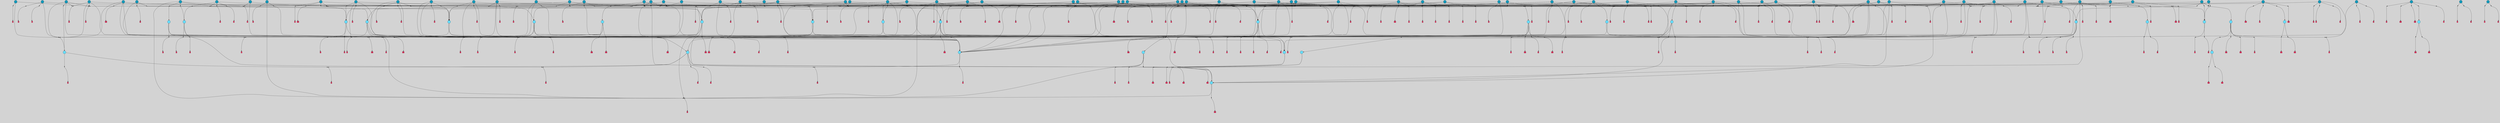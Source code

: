 // File exported with GEGELATI v1.3.1
// On the 2024-04-08 17:39:58
// With the File::TPGGraphDotExporter
digraph{
	graph[pad = "0.212, 0.055" bgcolor = lightgray]
	node[shape=circle style = filled label = ""]
		T3 [fillcolor="#66ddff"]
		T4 [fillcolor="#66ddff"]
		T7 [fillcolor="#66ddff"]
		T9 [fillcolor="#66ddff"]
		T11 [fillcolor="#66ddff"]
		T24 [fillcolor="#66ddff"]
		T27 [fillcolor="#66ddff"]
		T54 [fillcolor="#66ddff"]
		T59 [fillcolor="#66ddff"]
		T95 [fillcolor="#66ddff"]
		T102 [fillcolor="#66ddff"]
		T111 [fillcolor="#66ddff"]
		T129 [fillcolor="#66ddff"]
		T131 [fillcolor="#1199bb"]
		T159 [fillcolor="#1199bb"]
		T160 [fillcolor="#66ddff"]
		T176 [fillcolor="#66ddff"]
		T194 [fillcolor="#1199bb"]
		T195 [fillcolor="#66ddff"]
		T212 [fillcolor="#66ddff"]
		T213 [fillcolor="#66ddff"]
		T224 [fillcolor="#1199bb"]
		T229 [fillcolor="#66ddff"]
		T240 [fillcolor="#66ddff"]
		T242 [fillcolor="#66ddff"]
		T245 [fillcolor="#1199bb"]
		T248 [fillcolor="#1199bb"]
		T256 [fillcolor="#1199bb"]
		T259 [fillcolor="#1199bb"]
		T262 [fillcolor="#1199bb"]
		T264 [fillcolor="#1199bb"]
		T265 [fillcolor="#1199bb"]
		T274 [fillcolor="#1199bb"]
		T275 [fillcolor="#1199bb"]
		T276 [fillcolor="#1199bb"]
		T278 [fillcolor="#1199bb"]
		T280 [fillcolor="#1199bb"]
		T284 [fillcolor="#1199bb"]
		T306 [fillcolor="#1199bb"]
		T315 [fillcolor="#1199bb"]
		T317 [fillcolor="#1199bb"]
		T321 [fillcolor="#66ddff"]
		T322 [fillcolor="#66ddff"]
		T323 [fillcolor="#66ddff"]
		T324 [fillcolor="#1199bb"]
		T325 [fillcolor="#66ddff"]
		T326 [fillcolor="#66ddff"]
		T327 [fillcolor="#66ddff"]
		T328 [fillcolor="#1199bb"]
		T330 [fillcolor="#1199bb"]
		T332 [fillcolor="#1199bb"]
		T337 [fillcolor="#1199bb"]
		T350 [fillcolor="#1199bb"]
		T351 [fillcolor="#1199bb"]
		T352 [fillcolor="#1199bb"]
		T353 [fillcolor="#1199bb"]
		T357 [fillcolor="#1199bb"]
		T41 [fillcolor="#1199bb"]
		T363 [fillcolor="#1199bb"]
		T364 [fillcolor="#1199bb"]
		T366 [fillcolor="#1199bb"]
		T369 [fillcolor="#1199bb"]
		T378 [fillcolor="#1199bb"]
		T383 [fillcolor="#1199bb"]
		T384 [fillcolor="#1199bb"]
		T385 [fillcolor="#1199bb"]
		T387 [fillcolor="#1199bb"]
		T391 [fillcolor="#1199bb"]
		T392 [fillcolor="#1199bb"]
		T394 [fillcolor="#1199bb"]
		T395 [fillcolor="#1199bb"]
		T399 [fillcolor="#1199bb"]
		T400 [fillcolor="#1199bb"]
		T401 [fillcolor="#1199bb"]
		T402 [fillcolor="#1199bb"]
		T403 [fillcolor="#1199bb"]
		T404 [fillcolor="#1199bb"]
		T405 [fillcolor="#1199bb"]
		T407 [fillcolor="#1199bb"]
		T409 [fillcolor="#1199bb"]
		T410 [fillcolor="#1199bb"]
		T412 [fillcolor="#1199bb"]
		T413 [fillcolor="#1199bb"]
		T414 [fillcolor="#1199bb"]
		T415 [fillcolor="#1199bb"]
		T416 [fillcolor="#1199bb"]
		T417 [fillcolor="#1199bb"]
		T418 [fillcolor="#1199bb"]
		T420 [fillcolor="#1199bb"]
		T421 [fillcolor="#1199bb"]
		T423 [fillcolor="#1199bb"]
		T424 [fillcolor="#1199bb"]
		T425 [fillcolor="#1199bb"]
		T426 [fillcolor="#1199bb"]
		T427 [fillcolor="#1199bb"]
		T428 [fillcolor="#1199bb"]
		T91 [fillcolor="#66ddff"]
		T273 [fillcolor="#1199bb"]
		T429 [fillcolor="#1199bb"]
		T430 [fillcolor="#1199bb"]
		T431 [fillcolor="#66ddff"]
		T432 [fillcolor="#1199bb"]
		T433 [fillcolor="#1199bb"]
		T434 [fillcolor="#1199bb"]
		T435 [fillcolor="#1199bb"]
		T436 [fillcolor="#1199bb"]
		T437 [fillcolor="#1199bb"]
		T438 [fillcolor="#1199bb"]
		T439 [fillcolor="#1199bb"]
		T440 [fillcolor="#1199bb"]
		T441 [fillcolor="#1199bb"]
		T442 [fillcolor="#1199bb"]
		P3103 [fillcolor="#cccccc" shape=point] //6|
		I3103 [shape=box style=invis label="6|1&2|6#1|7&#92;n10|7&2|0#1|5&#92;n9|4&0|1#2|2&#92;n8|6&0|0#1|0&#92;n"]
		P3103 -> I3103[style=invis]
		A2478 [fillcolor="#ff3366" shape=box margin=0.03 width=0 height=0 label="3"]
		T3 -> P3103 -> A2478
		P3104 [fillcolor="#cccccc" shape=point] //3|
		I3104 [shape=box style=invis label="7|6&2|4#0|2&#92;n10|3&2|7#1|4&#92;n11|6&0|4#0|1&#92;n7|1&0|0#2|6&#92;n7|6&0|3#2|6&#92;n4|0&2|6#0|1&#92;n4|4&2|5#0|2&#92;n4|6&0|4#2|7&#92;n10|0&2|3#1|5&#92;n2|6&0|5#0|2&#92;n1|0&2|3#0|7&#92;n1|6&2|0#0|5&#92;n6|2&0|1#0|7&#92;n9|2&0|3#2|7&#92;n5|3&0|6#0|6&#92;n1|7&2|5#2|3&#92;n8|1&2|7#0|6&#92;n1|0&2|5#2|1&#92;n7|1&2|2#2|5&#92;n7|4&2|6#0|3&#92;n"]
		P3104 -> I3104[style=invis]
		A2479 [fillcolor="#ff3366" shape=box margin=0.03 width=0 height=0 label="4"]
		T3 -> P3104 -> A2479
		P3105 [fillcolor="#cccccc" shape=point] //7|
		I3105 [shape=box style=invis label="0|2&2|4#2|6&#92;n5|3&0|6#0|1&#92;n4|7&2|6#0|5&#92;n7|6&0|7#0|5&#92;n10|7&2|2#1|1&#92;n"]
		P3105 -> I3105[style=invis]
		A2480 [fillcolor="#ff3366" shape=box margin=0.03 width=0 height=0 label="4"]
		T4 -> P3105 -> A2480
		P3106 [fillcolor="#cccccc" shape=point] //0|
		I3106 [shape=box style=invis label="2|5&0|1#0|6&#92;n6|1&2|2#2|7&#92;n8|0&0|3#1|4&#92;n4|3&2|5#2|4&#92;n8|1&2|4#0|0&#92;n6|6&0|1#2|6&#92;n11|7&2|4#2|5&#92;n6|2&2|4#0|2&#92;n8|5&2|4#2|4&#92;n2|1&2|1#2|2&#92;n2|7&2|5#2|6&#92;n9|7&0|5#0|4&#92;n1|2&0|5#2|6&#92;n4|2&2|3#2|7&#92;n3|3&2|1#0|2&#92;n"]
		P3106 -> I3106[style=invis]
		A2481 [fillcolor="#ff3366" shape=box margin=0.03 width=0 height=0 label="5"]
		T4 -> P3106 -> A2481
		P3107 [fillcolor="#cccccc" shape=point] //-3|
		I3107 [shape=box style=invis label="1|6&2|7#0|7&#92;n10|2&0|7#1|3&#92;n9|6&2|7#2|2&#92;n5|3&0|7#0|7&#92;n1|6&2|3#0|0&#92;n2|3&2|3#2|2&#92;n5|1&2|6#0|6&#92;n"]
		P3107 -> I3107[style=invis]
		A2482 [fillcolor="#ff3366" shape=box margin=0.03 width=0 height=0 label="7"]
		T7 -> P3107 -> A2482
		P3108 [fillcolor="#cccccc" shape=point] //5|
		I3108 [shape=box style=invis label="0|5&2|3#0|1&#92;n0|6&2|1#2|4&#92;n6|2&2|6#0|7&#92;n7|4&0|3#0|1&#92;n5|4&0|7#1|6&#92;n9|1&0|5#2|2&#92;n6|3&2|3#1|7&#92;n11|7&2|4#1|6&#92;n2|5&0|1#0|0&#92;n4|7&0|0#0|2&#92;n6|2&0|6#0|0&#92;n2|1&2|6#2|4&#92;n10|0&2|0#1|0&#92;n6|6&2|4#0|6&#92;n"]
		P3108 -> I3108[style=invis]
		A2483 [fillcolor="#ff3366" shape=box margin=0.03 width=0 height=0 label="8"]
		T7 -> P3108 -> A2483
		P3109 [fillcolor="#cccccc" shape=point] //-6|
		I3109 [shape=box style=invis label="11|1&0|7#2|0&#92;n10|4&0|1#1|0&#92;n4|3&2|4#2|1&#92;n0|5&2|0#0|0&#92;n6|1&0|0#0|3&#92;n8|2&2|0#0|4&#92;n11|4&2|0#1|6&#92;n7|0&2|6#2|3&#92;n5|3&2|6#2|0&#92;n2|0&2|0#0|4&#92;n"]
		P3109 -> I3109[style=invis]
		A2484 [fillcolor="#ff3366" shape=box margin=0.03 width=0 height=0 label="9"]
		T9 -> P3109 -> A2484
		P3110 [fillcolor="#cccccc" shape=point] //2|
		I3110 [shape=box style=invis label="6|3&2|7#1|4&#92;n8|6&0|0#2|5&#92;n2|1&0|2#0|3&#92;n8|7&0|6#0|4&#92;n2|1&2|0#0|1&#92;n0|0&2|2#2|3&#92;n6|6&0|7#2|1&#92;n6|1&0|7#2|6&#92;n5|4&2|7#0|4&#92;n0|3&0|4#2|0&#92;n11|0&2|0#2|5&#92;n4|5&2|5#2|4&#92;n5|7&0|6#0|4&#92;n9|7&2|5#0|3&#92;n5|4&2|1#0|3&#92;n5|3&0|1#1|7&#92;n0|4&0|3#2|5&#92;n"]
		P3110 -> I3110[style=invis]
		A2485 [fillcolor="#ff3366" shape=box margin=0.03 width=0 height=0 label="10"]
		T9 -> P3110 -> A2485
		P3111 [fillcolor="#cccccc" shape=point] //6|
		I3111 [shape=box style=invis label="3|0&2|7#2|2&#92;n3|2&0|4#2|5&#92;n5|1&0|2#1|0&#92;n8|7&0|1#2|0&#92;n8|5&0|3#0|6&#92;n0|2&0|2#2|3&#92;n1|5&2|5#0|5&#92;n5|6&0|6#0|7&#92;n6|7&0|0#2|6&#92;n1|2&2|3#0|0&#92;n7|7&2|3#0|4&#92;n0|7&2|7#0|6&#92;n1|0&2|2#2|7&#92;n4|4&0|1#0|0&#92;n"]
		P3111 -> I3111[style=invis]
		A2486 [fillcolor="#ff3366" shape=box margin=0.03 width=0 height=0 label="11"]
		T11 -> P3111 -> A2486
		P3112 [fillcolor="#cccccc" shape=point] //-4|
		I3112 [shape=box style=invis label="4|1&0|4#2|6&#92;n1|2&2|2#2|0&#92;n1|2&2|0#0|6&#92;n8|4&2|3#2|5&#92;n5|5&2|1#1|0&#92;n"]
		P3112 -> I3112[style=invis]
		A2487 [fillcolor="#ff3366" shape=box margin=0.03 width=0 height=0 label="12"]
		T11 -> P3112 -> A2487
		P3113 [fillcolor="#cccccc" shape=point] //-3|
		I3113 [shape=box style=invis label="8|1&2|3#0|5&#92;n0|6&0|5#0|5&#92;n3|7&2|1#0|6&#92;n3|5&0|1#0|0&#92;n9|5&2|0#0|4&#92;n3|5&0|2#0|3&#92;n10|6&2|4#1|0&#92;n9|4&2|7#2|6&#92;n1|7&2|5#2|2&#92;n"]
		P3113 -> I3113[style=invis]
		A2488 [fillcolor="#ff3366" shape=box margin=0.03 width=0 height=0 label="5"]
		T4 -> P3113 -> A2488
		P3114 [fillcolor="#cccccc" shape=point] //1|
		I3114 [shape=box style=invis label="5|1&0|6#2|7&#92;n2|4&0|4#2|2&#92;n0|6&0|5#0|4&#92;n10|6&2|5#1|6&#92;n9|3&0|1#1|7&#92;n10|3&2|2#1|0&#92;n5|0&0|0#2|1&#92;n11|3&2|3#1|5&#92;n10|3&0|1#1|0&#92;n2|4&0|1#0|1&#92;n0|2&0|3#2|4&#92;n9|2&2|1#2|5&#92;n11|7&2|6#2|6&#92;n"]
		P3114 -> I3114[style=invis]
		T24 -> P3114 -> T7
		P3115 [fillcolor="#cccccc" shape=point] //5|
		I3115 [shape=box style=invis label="3|0&2|0#0|1&#92;n3|0&0|7#0|1&#92;n5|3&0|2#2|6&#92;n4|4&2|4#2|6&#92;n11|2&0|7#1|6&#92;n2|7&2|2#2|5&#92;n9|3&2|6#2|7&#92;n7|7&0|0#0|4&#92;n6|1&2|4#2|3&#92;n5|4&2|0#1|6&#92;n1|3&0|7#0|4&#92;n"]
		P3115 -> I3115[style=invis]
		A2489 [fillcolor="#ff3366" shape=box margin=0.03 width=0 height=0 label="7"]
		T24 -> P3115 -> A2489
		P3116 [fillcolor="#cccccc" shape=point] //-2|
		I3116 [shape=box style=invis label="4|1&0|4#0|3&#92;n4|2&0|5#2|0&#92;n5|5&2|6#0|5&#92;n1|4&0|1#0|2&#92;n6|3&2|7#1|5&#92;n0|4&2|0#0|3&#92;n8|5&2|5#1|2&#92;n10|7&2|7#1|1&#92;n3|4&0|0#2|1&#92;n3|6&2|5#2|5&#92;n8|3&0|1#0|7&#92;n10|0&2|7#1|3&#92;n4|1&2|4#0|1&#92;n9|3&2|0#0|4&#92;n3|6&2|0#0|4&#92;n1|2&0|6#2|1&#92;n4|0&2|1#2|2&#92;n"]
		P3116 -> I3116[style=invis]
		A2490 [fillcolor="#ff3366" shape=box margin=0.03 width=0 height=0 label="14"]
		T24 -> P3116 -> A2490
		P3117 [fillcolor="#cccccc" shape=point] //2|
		I3117 [shape=box style=invis label="9|1&2|3#0|1&#92;n5|2&2|0#2|4&#92;n3|6&2|5#2|7&#92;n7|0&2|5#0|4&#92;n1|2&0|3#0|5&#92;n7|3&2|7#0|0&#92;n"]
		P3117 -> I3117[style=invis]
		A2491 [fillcolor="#ff3366" shape=box margin=0.03 width=0 height=0 label="2"]
		T27 -> P3117 -> A2491
		P3118 [fillcolor="#cccccc" shape=point] //-6|
		I3118 [shape=box style=invis label="7|5&0|4#0|4&#92;n11|0&2|5#2|1&#92;n"]
		P3118 -> I3118[style=invis]
		A2492 [fillcolor="#ff3366" shape=box margin=0.03 width=0 height=0 label="3"]
		T27 -> P3118 -> A2492
		T27 -> P3104
		T27 -> P3106
		P3119 [fillcolor="#cccccc" shape=point] //0|
		I3119 [shape=box style=invis label="4|0&0|3#2|7&#92;n10|2&0|3#1|7&#92;n3|5&0|2#0|3&#92;n4|5&0|0#2|1&#92;n10|7&2|0#1|2&#92;n5|3&2|3#1|6&#92;n9|5&2|0#0|4&#92;n5|4&2|7#0|2&#92;n10|3&2|7#1|4&#92;n7|2&0|1#2|6&#92;n8|6&0|5#0|5&#92;n8|7&2|3#0|5&#92;n2|6&2|4#0|0&#92;n"]
		P3119 -> I3119[style=invis]
		A2493 [fillcolor="#ff3366" shape=box margin=0.03 width=0 height=0 label="5"]
		T27 -> P3119 -> A2493
		P3120 [fillcolor="#cccccc" shape=point] //8|
		I3120 [shape=box style=invis label="9|0&0|1#2|0&#92;n10|1&2|5#1|4&#92;n8|2&2|6#0|4&#92;n2|4&2|5#2|3&#92;n4|2&2|2#0|2&#92;n7|5&0|2#0|0&#92;n8|2&2|1#1|3&#92;n8|7&0|7#2|1&#92;n1|1&0|0#0|7&#92;n5|6&2|5#1|0&#92;n6|6&2|5#0|0&#92;n11|4&0|3#2|6&#92;n4|2&2|4#0|7&#92;n5|6&0|1#2|0&#92;n11|3&0|2#0|7&#92;n"]
		P3120 -> I3120[style=invis]
		A2494 [fillcolor="#ff3366" shape=box margin=0.03 width=0 height=0 label="6"]
		T54 -> P3120 -> A2494
		T54 -> P3115
		P3121 [fillcolor="#cccccc" shape=point] //-10|
		I3121 [shape=box style=invis label="3|6&0|0#0|4&#92;n4|1&2|4#0|1&#92;n5|1&0|1#0|4&#92;n5|5&2|6#0|5&#92;n6|5&0|6#0|3&#92;n11|1&2|0#0|1&#92;n0|7&2|0#0|3&#92;n1|2&0|6#0|1&#92;n8|0&0|4#2|0&#92;n0|4&0|7#2|7&#92;n7|0&2|7#1|3&#92;n3|1&0|5#2|5&#92;n5|1&0|4#0|3&#92;n2|2&0|2#0|0&#92;n8|3&0|1#0|7&#92;n3|0&0|3#0|5&#92;n7|2&0|5#2|0&#92;n6|3&2|7#1|5&#92;n4|7&2|7#2|1&#92;n"]
		P3121 -> I3121[style=invis]
		A2495 [fillcolor="#ff3366" shape=box margin=0.03 width=0 height=0 label="14"]
		T54 -> P3121 -> A2495
		T54 -> P3108
		P3122 [fillcolor="#cccccc" shape=point] //8|
		I3122 [shape=box style=invis label="9|0&0|1#2|0&#92;n10|1&2|5#1|4&#92;n8|2&2|6#0|4&#92;n4|5&0|3#0|1&#92;n2|4&2|5#2|3&#92;n4|2&2|2#0|2&#92;n7|5&0|2#0|0&#92;n8|2&2|1#1|3&#92;n8|7&0|7#2|1&#92;n1|1&0|0#0|7&#92;n5|6&2|5#1|0&#92;n6|3&2|5#0|0&#92;n11|4&0|3#2|6&#92;n1|2&2|4#0|7&#92;n5|6&0|1#2|0&#92;n11|3&0|2#0|7&#92;n"]
		P3122 -> I3122[style=invis]
		A2496 [fillcolor="#ff3366" shape=box margin=0.03 width=0 height=0 label="6"]
		T59 -> P3122 -> A2496
		T59 -> P3115
		T59 -> P3109
		T59 -> P3115
		P3123 [fillcolor="#cccccc" shape=point] //4|
		I3123 [shape=box style=invis label="4|3&0|6#0|3&#92;n5|7&2|3#2|2&#92;n5|6&0|7#1|2&#92;n1|4&2|6#0|3&#92;n8|4&2|1#2|5&#92;n9|5&2|4#1|4&#92;n2|4&0|5#0|7&#92;n10|0&0|6#1|3&#92;n3|0&0|6#0|2&#92;n2|7&2|7#2|6&#92;n5|2&0|5#1|5&#92;n10|4&2|5#1|7&#92;n4|0&0|4#2|4&#92;n11|1&0|4#2|6&#92;n10|6&2|0#1|4&#92;n9|7&0|3#1|4&#92;n4|5&2|7#0|6&#92;n11|5&2|6#2|3&#92;n0|3&0|5#0|1&#92;n"]
		P3123 -> I3123[style=invis]
		A2497 [fillcolor="#ff3366" shape=box margin=0.03 width=0 height=0 label="13"]
		T95 -> P3123 -> A2497
		P3124 [fillcolor="#cccccc" shape=point] //8|
		I3124 [shape=box style=invis label="9|7&0|5#2|5&#92;n3|3&2|3#0|2&#92;n9|5&2|2#1|0&#92;n2|3&0|6#0|3&#92;n4|4&2|5#2|7&#92;n11|3&2|0#1|5&#92;n6|6&2|1#2|2&#92;n4|6&0|1#2|2&#92;n2|5&2|7#2|2&#92;n7|7&2|2#2|3&#92;n6|5&0|3#2|6&#92;n6|7&0|6#0|2&#92;n"]
		P3124 -> I3124[style=invis]
		A2498 [fillcolor="#ff3366" shape=box margin=0.03 width=0 height=0 label="14"]
		T95 -> P3124 -> A2498
		P3125 [fillcolor="#cccccc" shape=point] //2|
		I3125 [shape=box style=invis label="4|1&0|4#2|6&#92;n5|5&2|1#1|0&#92;n1|0&2|0#0|6&#92;n8|4&2|3#2|5&#92;n"]
		P3125 -> I3125[style=invis]
		T95 -> P3125 -> T11
		P3126 [fillcolor="#cccccc" shape=point] //-9|
		I3126 [shape=box style=invis label="2|0&2|0#2|1&#92;n4|4&2|4#2|6&#92;n9|1&0|3#1|7&#92;n5|3&0|2#2|6&#92;n2|7&2|2#2|5&#92;n5|4&2|0#1|6&#92;n3|0&0|7#0|1&#92;n1|3&0|7#0|4&#92;n11|6&2|2#0|7&#92;n7|7&0|0#0|4&#92;n11|0&0|7#1|6&#92;n9|3&2|6#2|7&#92;n"]
		P3126 -> I3126[style=invis]
		A2499 [fillcolor="#ff3366" shape=box margin=0.03 width=0 height=0 label="7"]
		T95 -> P3126 -> A2499
		P3127 [fillcolor="#cccccc" shape=point] //-8|
		I3127 [shape=box style=invis label="7|5&0|4#2|4&#92;n"]
		P3127 -> I3127[style=invis]
		A2500 [fillcolor="#ff3366" shape=box margin=0.03 width=0 height=0 label="3"]
		T95 -> P3127 -> A2500
		P3128 [fillcolor="#cccccc" shape=point] //7|
		I3128 [shape=box style=invis label="3|3&2|7#0|4&#92;n4|3&2|6#0|3&#92;n8|4&0|6#1|2&#92;n5|6&2|3#0|4&#92;n0|7&2|1#0|5&#92;n8|7&2|2#2|5&#92;n9|1&0|0#1|0&#92;n10|1&2|1#1|4&#92;n10|5&0|6#1|7&#92;n5|2&2|3#0|4&#92;n2|0&2|6#2|7&#92;n1|7&0|1#0|7&#92;n"]
		P3128 -> I3128[style=invis]
		A2501 [fillcolor="#ff3366" shape=box margin=0.03 width=0 height=0 label="2"]
		T102 -> P3128 -> A2501
		T102 -> P3127
		P3129 [fillcolor="#cccccc" shape=point] //8|
		I3129 [shape=box style=invis label="7|0&0|2#1|4&#92;n8|1&2|3#0|5&#92;n0|6&0|5#0|5&#92;n3|7&2|1#0|6&#92;n9|4&2|7#1|6&#92;n1|7&2|5#2|2&#92;n8|5&2|0#0|3&#92;n0|2&0|2#0|0&#92;n3|5&0|2#0|3&#92;n"]
		P3129 -> I3129[style=invis]
		A2502 [fillcolor="#ff3366" shape=box margin=0.03 width=0 height=0 label="5"]
		T102 -> P3129 -> A2502
		P3130 [fillcolor="#cccccc" shape=point] //-5|
		I3130 [shape=box style=invis label="0|0&2|3#0|2&#92;n10|5&0|6#1|3&#92;n7|3&0|6#2|3&#92;n3|4&0|6#0|6&#92;n10|5&0|2#1|1&#92;n5|0&0|1#0|3&#92;n6|6&2|5#1|5&#92;n7|4&0|2#1|7&#92;n5|7&0|1#2|5&#92;n1|5&0|0#0|3&#92;n7|5&2|1#2|6&#92;n9|0&0|2#0|0&#92;n4|0&2|4#0|0&#92;n4|6&0|0#2|3&#92;n3|1&0|6#2|5&#92;n7|7&2|1#2|3&#92;n9|4&2|2#0|6&#92;n"]
		P3130 -> I3130[style=invis]
		T111 -> P3130 -> T9
		P3131 [fillcolor="#cccccc" shape=point] //7|
		I3131 [shape=box style=invis label="7|4&2|1#2|0&#92;n4|1&2|4#2|3&#92;n5|0&2|0#2|2&#92;n6|1&2|4#2|6&#92;n"]
		P3131 -> I3131[style=invis]
		A2503 [fillcolor="#ff3366" shape=box margin=0.03 width=0 height=0 label="9"]
		T111 -> P3131 -> A2503
		P3132 [fillcolor="#cccccc" shape=point] //2|
		I3132 [shape=box style=invis label="3|0&2|0#0|1&#92;n11|2&0|7#1|6&#92;n8|7&2|4#0|5&#92;n5|3&0|2#2|6&#92;n4|4&2|4#2|6&#92;n3|0&0|7#0|1&#92;n2|7&2|2#2|5&#92;n9|3&2|6#2|7&#92;n7|7&0|0#0|4&#92;n6|1&2|4#1|3&#92;n5|4&2|0#1|6&#92;n1|3&0|7#0|4&#92;n"]
		P3132 -> I3132[style=invis]
		A2504 [fillcolor="#ff3366" shape=box margin=0.03 width=0 height=0 label="7"]
		T111 -> P3132 -> A2504
		T111 -> P3109
		T129 -> P3120
		T129 -> P3115
		P3133 [fillcolor="#cccccc" shape=point] //10|
		I3133 [shape=box style=invis label="4|5&2|7#2|1&#92;n1|7&2|3#0|6&#92;n3|5&2|2#0|3&#92;n10|3&0|7#1|4&#92;n7|1&0|4#2|6&#92;n10|2&0|3#1|7&#92;n9|5&2|0#0|4&#92;n4|0&0|3#2|7&#92;n11|4&2|6#1|2&#92;n5|4&2|7#0|2&#92;n2|6&2|4#0|0&#92;n6|5&0|7#2|1&#92;n5|3&2|3#1|6&#92;n10|7&2|0#1|2&#92;n"]
		P3133 -> I3133[style=invis]
		A2505 [fillcolor="#ff3366" shape=box margin=0.03 width=0 height=0 label="5"]
		T129 -> P3133 -> A2505
		P3134 [fillcolor="#cccccc" shape=point] //5|
		I3134 [shape=box style=invis label="9|4&2|3#1|3&#92;n0|4&2|4#0|5&#92;n6|1&2|6#2|5&#92;n4|0&0|5#2|0&#92;n"]
		P3134 -> I3134[style=invis]
		A2506 [fillcolor="#ff3366" shape=box margin=0.03 width=0 height=0 label="7"]
		T129 -> P3134 -> A2506
		P3135 [fillcolor="#cccccc" shape=point] //6|
		I3135 [shape=box style=invis label="9|4&2|7#0|6&#92;n8|4&0|1#1|0&#92;n1|3&0|0#2|1&#92;n2|4&0|6#2|2&#92;n5|1&2|5#0|7&#92;n3|0&0|3#2|6&#92;n2|2&2|6#0|2&#92;n8|4&0|4#2|2&#92;n5|1&2|4#0|3&#92;n9|4&0|6#0|6&#92;n5|0&2|2#1|5&#92;n11|7&0|0#1|1&#92;n0|4&0|3#0|3&#92;n7|7&2|4#2|5&#92;n1|5&0|1#2|1&#92;n"]
		P3135 -> I3135[style=invis]
		A2507 [fillcolor="#ff3366" shape=box margin=0.03 width=0 height=0 label="1"]
		T129 -> P3135 -> A2507
		P3136 [fillcolor="#cccccc" shape=point] //6|
		I3136 [shape=box style=invis label="10|4&2|6#1|2&#92;n8|4&0|1#1|0&#92;n0|4&2|6#0|0&#92;n8|4&2|5#2|1&#92;n7|5&2|5#1|0&#92;n3|6&0|6#2|2&#92;n1|7&0|7#0|5&#92;n2|0&0|7#2|4&#92;n2|6&2|2#0|0&#92;n0|7&2|7#0|7&#92;n11|6&0|4#2|2&#92;n5|5&0|0#0|1&#92;n10|1&0|0#1|0&#92;n7|3&0|1#2|5&#92;n9|2&2|7#1|5&#92;n9|4&2|6#2|7&#92;n1|6&2|4#2|2&#92;n3|3&2|2#0|7&#92;n1|6&2|0#0|0&#92;n6|4&2|6#1|0&#92;n"]
		P3136 -> I3136[style=invis]
		A2508 [fillcolor="#ff3366" shape=box margin=0.03 width=0 height=0 label="1"]
		T131 -> P3136 -> A2508
		P3137 [fillcolor="#cccccc" shape=point] //9|
		I3137 [shape=box style=invis label="11|0&2|0#1|1&#92;n3|6&0|6#0|0&#92;n1|4&0|0#2|4&#92;n7|5&2|2#1|3&#92;n11|7&2|6#1|7&#92;n5|2&0|6#1|5&#92;n9|5&0|6#0|3&#92;n2|2&2|7#0|5&#92;n9|3&2|2#2|0&#92;n11|0&2|7#0|1&#92;n1|1&2|0#0|1&#92;n6|6&0|6#1|2&#92;n9|7&0|1#0|3&#92;n2|0&2|4#2|5&#92;n2|4&2|2#0|0&#92;n6|1&2|1#1|7&#92;n10|7&2|5#1|6&#92;n11|5&2|7#2|4&#92;n"]
		P3137 -> I3137[style=invis]
		A2509 [fillcolor="#ff3366" shape=box margin=0.03 width=0 height=0 label="1"]
		T131 -> P3137 -> A2509
		T131 -> P3118
		P3138 [fillcolor="#cccccc" shape=point] //5|
		I3138 [shape=box style=invis label="3|0&0|0#0|1&#92;n5|6&0|4#0|3&#92;n4|4&2|4#2|6&#92;n11|2&0|7#1|6&#92;n2|7&2|2#2|5&#92;n9|3&2|6#2|7&#92;n7|7&0|0#0|4&#92;n6|1&2|4#2|3&#92;n5|4&2|0#1|6&#92;n5|3&0|2#2|6&#92;n1|3&0|7#0|4&#92;n"]
		P3138 -> I3138[style=invis]
		A2510 [fillcolor="#ff3366" shape=box margin=0.03 width=0 height=0 label="7"]
		T131 -> P3138 -> A2510
		T131 -> P3134
		P3139 [fillcolor="#cccccc" shape=point] //7|
		I3139 [shape=box style=invis label="7|0&2|1#2|0&#92;n9|7&2|1#1|7&#92;n8|2&0|1#1|0&#92;n6|6&0|2#1|1&#92;n2|2&0|5#0|0&#92;n5|7&0|0#2|1&#92;n5|1&2|5#1|5&#92;n4|7&2|4#2|3&#92;n10|5&2|2#1|5&#92;n1|3&2|2#2|0&#92;n10|2&2|6#1|5&#92;n"]
		P3139 -> I3139[style=invis]
		A2511 [fillcolor="#ff3366" shape=box margin=0.03 width=0 height=0 label="1"]
		T159 -> P3139 -> A2511
		P3140 [fillcolor="#cccccc" shape=point] //7|
		I3140 [shape=box style=invis label="7|4&2|7#0|4&#92;n4|6&0|1#2|5&#92;n2|1&2|3#0|0&#92;n4|3&2|0#0|1&#92;n0|0&2|7#2|7&#92;n7|7&0|5#2|3&#92;n5|0&2|1#2|2&#92;n10|0&0|4#1|2&#92;n4|4&0|7#0|0&#92;n6|7&0|2#0|1&#92;n1|4&2|5#0|4&#92;n"]
		P3140 -> I3140[style=invis]
		A2512 [fillcolor="#ff3366" shape=box margin=0.03 width=0 height=0 label="0"]
		T159 -> P3140 -> A2512
		P3141 [fillcolor="#cccccc" shape=point] //5|
		I3141 [shape=box style=invis label="0|5&2|3#0|1&#92;n0|6&2|1#2|4&#92;n6|2&2|6#0|7&#92;n9|0&2|7#1|1&#92;n7|4&0|3#0|1&#92;n11|7&2|4#1|6&#92;n9|1&0|5#2|2&#92;n5|4&0|7#1|6&#92;n2|5&0|1#0|0&#92;n4|7&0|0#0|2&#92;n6|2&0|6#0|0&#92;n2|1&2|6#2|4&#92;n10|0&0|0#1|0&#92;n6|6&2|4#0|6&#92;n"]
		P3141 -> I3141[style=invis]
		T159 -> P3141 -> T129
		T160 -> P3123
		T160 -> P3126
		P3142 [fillcolor="#cccccc" shape=point] //5|
		I3142 [shape=box style=invis label="6|0&2|7#2|7&#92;n3|6&2|6#2|6&#92;n6|3&0|5#1|2&#92;n"]
		P3142 -> I3142[style=invis]
		A2513 [fillcolor="#ff3366" shape=box margin=0.03 width=0 height=0 label="3"]
		T160 -> P3142 -> A2513
		P3143 [fillcolor="#cccccc" shape=point] //-2|
		I3143 [shape=box style=invis label="11|7&2|0#1|7&#92;n4|3&0|1#2|5&#92;n0|4&2|4#2|7&#92;n1|6&0|0#0|4&#92;n4|0&0|0#0|5&#92;n0|6&2|3#2|0&#92;n9|6&2|5#1|3&#92;n0|7&2|1#2|5&#92;n4|4&0|5#0|1&#92;n10|4&0|0#1|0&#92;n"]
		P3143 -> I3143[style=invis]
		A2514 [fillcolor="#ff3366" shape=box margin=0.03 width=0 height=0 label="12"]
		T160 -> P3143 -> A2514
		T160 -> P3115
		P3144 [fillcolor="#cccccc" shape=point] //3|
		I3144 [shape=box style=invis label="4|7&0|7#2|7&#92;n11|5&2|6#0|2&#92;n5|5&2|6#2|0&#92;n3|2&0|6#0|3&#92;n10|2&2|5#1|5&#92;n9|4&2|3#1|5&#92;n2|5&2|7#2|4&#92;n11|3&2|5#1|0&#92;n7|0&0|7#2|1&#92;n1|2&0|5#0|1&#92;n"]
		P3144 -> I3144[style=invis]
		A2515 [fillcolor="#ff3366" shape=box margin=0.03 width=0 height=0 label="5"]
		T176 -> P3144 -> A2515
		P3145 [fillcolor="#cccccc" shape=point] //2|
		I3145 [shape=box style=invis label="7|1&0|6#0|1&#92;n5|2&2|5#1|6&#92;n10|1&2|1#1|1&#92;n4|7&0|4#2|2&#92;n11|7&0|4#2|7&#92;n5|0&0|5#1|7&#92;n8|2&0|5#2|4&#92;n10|0&2|6#1|6&#92;n5|1&0|1#2|3&#92;n1|6&2|0#0|1&#92;n9|6&2|2#1|4&#92;n3|4&2|3#0|0&#92;n10|1&0|1#1|0&#92;n2|2&0|1#2|1&#92;n3|1&2|7#0|3&#92;n"]
		P3145 -> I3145[style=invis]
		A2516 [fillcolor="#ff3366" shape=box margin=0.03 width=0 height=0 label="10"]
		T176 -> P3145 -> A2516
		P3146 [fillcolor="#cccccc" shape=point] //-1|
		I3146 [shape=box style=invis label="1|7&2|1#0|6&#92;n8|1&2|3#0|5&#92;n10|6&2|7#1|0&#92;n1|7&2|5#0|2&#92;n0|3&0|3#2|2&#92;n3|5&0|1#0|0&#92;n3|5&0|2#0|3&#92;n1|5&2|0#0|4&#92;n5|7&2|2#2|5&#92;n4|0&2|3#0|3&#92;n"]
		P3146 -> I3146[style=invis]
		T176 -> P3146 -> T3
		P3147 [fillcolor="#cccccc" shape=point] //-3|
		I3147 [shape=box style=invis label="6|3&2|4#1|4&#92;n5|3&0|1#1|7&#92;n2|1&0|2#2|3&#92;n8|7&0|6#0|4&#92;n2|1&2|0#0|1&#92;n0|0&2|2#2|3&#92;n6|1&0|7#2|6&#92;n5|7&0|2#0|4&#92;n0|3&0|4#2|0&#92;n11|0&2|0#2|5&#92;n6|0&2|0#1|4&#92;n8|6&0|2#2|5&#92;n5|4&2|1#0|3&#92;n9|7&2|5#0|3&#92;n5|4&2|7#0|4&#92;n"]
		P3147 -> I3147[style=invis]
		A2517 [fillcolor="#ff3366" shape=box margin=0.03 width=0 height=0 label="10"]
		T176 -> P3147 -> A2517
		P3148 [fillcolor="#cccccc" shape=point] //4|
		I3148 [shape=box style=invis label="7|1&0|6#0|1&#92;n5|2&2|5#1|6&#92;n10|1&2|1#1|1&#92;n9|6&2|2#1|4&#92;n4|7&0|4#2|2&#92;n9|6&0|4#1|1&#92;n10|0&2|6#1|6&#92;n5|1&0|1#2|3&#92;n1|6&2|0#0|1&#92;n8|2&0|5#2|4&#92;n3|4&2|3#0|0&#92;n10|1&0|5#1|0&#92;n2|2&0|1#2|1&#92;n3|1&2|7#0|3&#92;n"]
		P3148 -> I3148[style=invis]
		A2518 [fillcolor="#ff3366" shape=box margin=0.03 width=0 height=0 label="10"]
		T176 -> P3148 -> A2518
		P3149 [fillcolor="#cccccc" shape=point] //-2|
		I3149 [shape=box style=invis label="1|0&0|3#0|3&#92;n2|7&0|4#0|4&#92;n11|6&2|1#1|4&#92;n6|1&2|5#0|0&#92;n2|0&2|0#0|6&#92;n1|3&2|1#0|4&#92;n"]
		P3149 -> I3149[style=invis]
		A2519 [fillcolor="#ff3366" shape=box margin=0.03 width=0 height=0 label="2"]
		T194 -> P3149 -> A2519
		P3150 [fillcolor="#cccccc" shape=point] //3|
		I3150 [shape=box style=invis label="5|4&2|7#0|4&#92;n0|4&0|3#2|5&#92;n8|6&0|0#2|5&#92;n2|1&0|2#0|3&#92;n9|7&0|6#0|4&#92;n0|0&2|2#2|3&#92;n6|6&0|7#2|1&#92;n6|1&0|7#2|6&#92;n0|3&0|4#2|0&#92;n11|0&2|0#2|5&#92;n4|5&2|5#2|4&#92;n5|3&0|1#1|7&#92;n9|7&2|2#0|3&#92;n5|4&2|1#0|3&#92;n5|0&0|6#0|4&#92;n0|0&0|1#2|0&#92;n"]
		P3150 -> I3150[style=invis]
		A2520 [fillcolor="#ff3366" shape=box margin=0.03 width=0 height=0 label="10"]
		T194 -> P3150 -> A2520
		T194 -> P3146
		P3151 [fillcolor="#cccccc" shape=point] //10|
		I3151 [shape=box style=invis label="6|1&2|4#2|3&#92;n3|0&0|7#0|1&#92;n5|3&0|2#2|6&#92;n4|4&0|4#2|6&#92;n5|4&2|0#1|6&#92;n10|5&0|6#1|5&#92;n2|5&2|1#2|2&#92;n1|3&0|7#0|4&#92;n3|0&2|0#0|1&#92;n11|2&0|5#1|6&#92;n9|3&2|6#2|7&#92;n7|7&0|0#0|4&#92;n"]
		P3151 -> I3151[style=invis]
		A2521 [fillcolor="#ff3366" shape=box margin=0.03 width=0 height=0 label="7"]
		T194 -> P3151 -> A2521
		P3152 [fillcolor="#cccccc" shape=point] //5|
		I3152 [shape=box style=invis label="3|0&2|0#2|1&#92;n3|0&0|7#0|1&#92;n5|3&0|2#2|6&#92;n4|4&2|4#2|6&#92;n5|4&2|0#1|6&#92;n2|7&2|2#2|5&#92;n1|3&0|7#0|4&#92;n11|6&2|2#0|7&#92;n7|7&0|0#0|4&#92;n6|1&2|4#2|3&#92;n11|0&0|7#1|6&#92;n9|3&2|6#2|7&#92;n"]
		P3152 -> I3152[style=invis]
		A2522 [fillcolor="#ff3366" shape=box margin=0.03 width=0 height=0 label="7"]
		T195 -> P3152 -> A2522
		P3153 [fillcolor="#cccccc" shape=point] //4|
		I3153 [shape=box style=invis label="7|1&0|6#0|1&#92;n6|7&2|7#1|7&#92;n10|1&2|1#1|1&#92;n9|6&2|2#1|4&#92;n4|7&0|4#2|2&#92;n9|6&0|5#1|1&#92;n10|0&2|6#1|6&#92;n5|1&0|1#2|3&#92;n10|1&0|5#1|0&#92;n3|4&2|3#0|0&#92;n8|2&0|5#2|4&#92;n1|6&2|0#0|0&#92;n2|3&0|1#2|6&#92;n5|2&2|2#1|6&#92;n2|2&0|1#2|1&#92;n3|1&2|7#0|3&#92;n6|7&2|3#0|4&#92;n"]
		P3153 -> I3153[style=invis]
		A2523 [fillcolor="#ff3366" shape=box margin=0.03 width=0 height=0 label="10"]
		T195 -> P3153 -> A2523
		P3154 [fillcolor="#cccccc" shape=point] //-4|
		I3154 [shape=box style=invis label="0|4&0|0#2|7&#92;n8|5&2|4#2|4&#92;n4|3&2|5#2|4&#92;n11|7&2|2#2|5&#92;n6|5&2|2#2|7&#92;n3|2&0|7#0|7&#92;n3|3&2|1#0|3&#92;n2|6&0|3#2|5&#92;n0|1&2|6#2|2&#92;n8|2&0|0#1|6&#92;n0|7&0|5#0|4&#92;n9|5&0|3#2|7&#92;n2|7&2|5#2|6&#92;n9|0&2|0#0|1&#92;n1|2&2|4#0|2&#92;n"]
		P3154 -> I3154[style=invis]
		T195 -> P3154 -> T27
		T195 -> P3140
		P3155 [fillcolor="#cccccc" shape=point] //6|
		I3155 [shape=box style=invis label="9|4&2|7#0|6&#92;n8|4&0|1#1|0&#92;n1|3&0|0#2|1&#92;n2|4&0|6#2|2&#92;n5|1&2|5#0|7&#92;n3|0&0|3#2|6&#92;n2|2&2|6#0|2&#92;n8|4&0|4#2|2&#92;n5|1&2|4#0|3&#92;n9|4&0|6#0|6&#92;n5|0&2|2#1|5&#92;n11|7&0|0#1|1&#92;n0|4&0|3#0|3&#92;n7|7&2|4#2|5&#92;n1|5&0|1#2|1&#92;n"]
		P3155 -> I3155[style=invis]
		A2524 [fillcolor="#ff3366" shape=box margin=0.03 width=0 height=0 label="1"]
		T212 -> P3155 -> A2524
		P3156 [fillcolor="#cccccc" shape=point] //5|
		I3156 [shape=box style=invis label="9|4&2|3#1|3&#92;n0|4&2|4#0|5&#92;n6|1&2|6#2|5&#92;n4|0&0|5#2|0&#92;n"]
		P3156 -> I3156[style=invis]
		A2525 [fillcolor="#ff3366" shape=box margin=0.03 width=0 height=0 label="7"]
		T212 -> P3156 -> A2525
		P3157 [fillcolor="#cccccc" shape=point] //5|
		I3157 [shape=box style=invis label="3|0&2|0#0|1&#92;n3|0&0|7#0|1&#92;n5|3&0|2#2|6&#92;n4|4&2|4#2|6&#92;n11|2&0|7#1|6&#92;n2|7&2|2#2|5&#92;n9|3&2|6#2|7&#92;n7|7&0|0#0|4&#92;n6|1&2|4#2|3&#92;n5|4&2|0#1|6&#92;n1|3&0|7#0|4&#92;n"]
		P3157 -> I3157[style=invis]
		A2526 [fillcolor="#ff3366" shape=box margin=0.03 width=0 height=0 label="7"]
		T212 -> P3157 -> A2526
		P3158 [fillcolor="#cccccc" shape=point] //8|
		I3158 [shape=box style=invis label="9|0&0|1#2|0&#92;n10|1&2|5#1|4&#92;n8|2&2|6#0|4&#92;n2|4&2|5#2|3&#92;n4|2&2|2#0|2&#92;n7|5&0|2#0|0&#92;n8|2&2|1#1|3&#92;n8|7&0|7#2|1&#92;n1|1&0|0#0|7&#92;n5|6&2|5#1|0&#92;n6|6&2|5#0|0&#92;n11|4&0|3#2|6&#92;n4|2&2|4#0|7&#92;n5|6&0|1#2|0&#92;n11|3&0|2#0|7&#92;n"]
		P3158 -> I3158[style=invis]
		A2527 [fillcolor="#ff3366" shape=box margin=0.03 width=0 height=0 label="6"]
		T212 -> P3158 -> A2527
		P3159 [fillcolor="#cccccc" shape=point] //10|
		I3159 [shape=box style=invis label="4|5&2|7#2|1&#92;n1|7&2|3#0|6&#92;n3|5&2|2#0|3&#92;n10|3&0|7#1|4&#92;n7|1&0|4#2|6&#92;n10|2&0|3#1|7&#92;n9|5&2|0#0|4&#92;n4|0&0|3#2|7&#92;n11|4&2|6#1|2&#92;n5|4&2|7#0|2&#92;n2|6&2|4#0|0&#92;n6|5&0|7#2|1&#92;n5|3&2|3#1|6&#92;n10|7&2|0#1|2&#92;n"]
		P3159 -> I3159[style=invis]
		A2528 [fillcolor="#ff3366" shape=box margin=0.03 width=0 height=0 label="5"]
		T212 -> P3159 -> A2528
		P3160 [fillcolor="#cccccc" shape=point] //6|
		I3160 [shape=box style=invis label="9|4&2|7#0|6&#92;n8|4&0|1#1|0&#92;n1|3&0|0#2|1&#92;n2|4&0|6#2|2&#92;n5|1&2|5#0|7&#92;n3|0&0|3#2|6&#92;n2|2&2|6#0|2&#92;n8|4&0|4#2|2&#92;n5|1&2|4#0|3&#92;n9|4&0|6#0|6&#92;n5|0&2|2#1|5&#92;n11|7&0|0#1|1&#92;n0|4&0|3#0|3&#92;n7|7&2|4#2|5&#92;n1|5&0|1#2|1&#92;n"]
		P3160 -> I3160[style=invis]
		A2529 [fillcolor="#ff3366" shape=box margin=0.03 width=0 height=0 label="1"]
		T213 -> P3160 -> A2529
		P3161 [fillcolor="#cccccc" shape=point] //5|
		I3161 [shape=box style=invis label="9|4&2|3#1|3&#92;n0|4&2|4#0|5&#92;n6|1&2|6#2|5&#92;n4|0&0|5#2|0&#92;n"]
		P3161 -> I3161[style=invis]
		A2530 [fillcolor="#ff3366" shape=box margin=0.03 width=0 height=0 label="7"]
		T213 -> P3161 -> A2530
		P3162 [fillcolor="#cccccc" shape=point] //8|
		I3162 [shape=box style=invis label="9|0&0|1#2|0&#92;n10|1&2|5#1|4&#92;n8|2&2|6#0|4&#92;n2|4&2|5#2|3&#92;n4|2&2|2#0|2&#92;n7|5&0|2#0|0&#92;n8|2&2|1#1|3&#92;n8|7&0|7#2|1&#92;n1|1&0|0#0|7&#92;n5|6&2|5#1|0&#92;n6|6&2|5#0|0&#92;n11|4&0|3#2|6&#92;n4|2&2|4#0|7&#92;n5|6&0|1#2|0&#92;n11|3&0|2#0|7&#92;n"]
		P3162 -> I3162[style=invis]
		A2531 [fillcolor="#ff3366" shape=box margin=0.03 width=0 height=0 label="6"]
		T213 -> P3162 -> A2531
		P3163 [fillcolor="#cccccc" shape=point] //10|
		I3163 [shape=box style=invis label="4|5&2|7#2|1&#92;n1|7&2|3#0|6&#92;n3|5&2|2#0|3&#92;n10|3&0|7#1|4&#92;n7|1&0|4#2|6&#92;n10|2&0|3#1|7&#92;n9|5&2|0#0|4&#92;n4|0&0|3#2|7&#92;n11|4&2|6#1|2&#92;n5|4&2|7#0|2&#92;n2|6&2|4#0|0&#92;n6|5&0|7#2|1&#92;n5|3&2|3#1|6&#92;n10|7&2|0#1|2&#92;n"]
		P3163 -> I3163[style=invis]
		A2532 [fillcolor="#ff3366" shape=box margin=0.03 width=0 height=0 label="5"]
		T213 -> P3163 -> A2532
		P3164 [fillcolor="#cccccc" shape=point] //5|
		I3164 [shape=box style=invis label="3|0&2|0#0|1&#92;n3|0&0|7#0|1&#92;n5|3&0|2#2|6&#92;n4|4&2|4#2|6&#92;n11|2&0|7#1|6&#92;n2|7&2|2#2|5&#92;n9|3&2|6#2|7&#92;n7|7&0|0#0|4&#92;n6|1&2|4#2|3&#92;n5|4&2|0#1|6&#92;n1|3&0|7#0|4&#92;n"]
		P3164 -> I3164[style=invis]
		A2533 [fillcolor="#ff3366" shape=box margin=0.03 width=0 height=0 label="7"]
		T213 -> P3164 -> A2533
		P3165 [fillcolor="#cccccc" shape=point] //1|
		I3165 [shape=box style=invis label="0|3&2|7#2|3&#92;n9|5&2|2#1|0&#92;n2|3&0|6#0|3&#92;n6|6&2|1#2|2&#92;n5|2&0|6#2|7&#92;n3|4&2|3#0|2&#92;n6|7&0|6#0|2&#92;n10|0&0|7#1|5&#92;n0|6&0|1#2|2&#92;n4|4&2|5#2|7&#92;n"]
		P3165 -> I3165[style=invis]
		A2534 [fillcolor="#ff3366" shape=box margin=0.03 width=0 height=0 label="14"]
		T224 -> P3165 -> A2534
		T224 -> P3126
		T224 -> P3127
		P3166 [fillcolor="#cccccc" shape=point] //-2|
		I3166 [shape=box style=invis label="8|4&2|1#2|5&#92;n4|1&2|7#2|1&#92;n5|7&2|3#2|2&#92;n10|4&2|5#1|7&#92;n10|0&2|6#1|3&#92;n4|5&2|7#0|6&#92;n9|5&2|4#0|4&#92;n2|4&0|5#0|7&#92;n11|1&2|4#2|6&#92;n1|4&2|6#0|3&#92;n2|7&2|7#2|6&#92;n3|0&0|6#0|2&#92;n4|0&0|4#2|4&#92;n4|4&2|6#0|7&#92;n10|6&2|0#1|4&#92;n9|7&0|3#1|4&#92;n5|6&0|7#1|2&#92;n11|5&2|6#0|3&#92;n0|3&0|5#0|1&#92;n"]
		P3166 -> I3166[style=invis]
		T224 -> P3166 -> T9
		T224 -> P3127
		P3167 [fillcolor="#cccccc" shape=point] //-2|
		I3167 [shape=box style=invis label="5|2&2|0#2|4&#92;n9|1&2|3#0|1&#92;n3|6&2|5#2|7&#92;n7|0&2|1#0|4&#92;n1|2&0|3#0|5&#92;n7|3&2|7#0|0&#92;n"]
		P3167 -> I3167[style=invis]
		A2535 [fillcolor="#ff3366" shape=box margin=0.03 width=0 height=0 label="2"]
		T229 -> P3167 -> A2535
		P3168 [fillcolor="#cccccc" shape=point] //9|
		I3168 [shape=box style=invis label="7|1&2|2#2|5&#92;n1|0&2|5#2|1&#92;n11|6&0|4#0|1&#92;n10|6&0|3#1|6&#92;n7|1&0|0#2|6&#92;n4|0&2|6#0|1&#92;n4|6&0|4#2|7&#92;n10|0&2|3#1|0&#92;n1|0&2|3#0|7&#92;n1|6&2|0#0|5&#92;n6|2&0|1#0|7&#92;n9|2&0|3#2|7&#92;n5|3&0|6#0|6&#92;n3|1&0|3#0|5&#92;n1|7&2|5#2|3&#92;n8|1&2|7#0|6&#92;n10|3&2|0#1|4&#92;n7|6&2|4#0|2&#92;n7|4&2|6#0|3&#92;n"]
		P3168 -> I3168[style=invis]
		T229 -> P3168 -> T7
		P3169 [fillcolor="#cccccc" shape=point] //2|
		I3169 [shape=box style=invis label="8|6&0|2#0|5&#92;n10|5&2|3#1|7&#92;n5|6&0|1#2|5&#92;n11|3&0|0#2|2&#92;n0|3&2|1#0|6&#92;n9|7&2|6#0|1&#92;n4|6&2|7#0|2&#92;n8|0&0|6#2|0&#92;n11|2&0|7#0|1&#92;n3|7&2|4#0|7&#92;n5|1&0|1#0|6&#92;n7|6&2|7#2|4&#92;n6|1&0|3#0|2&#92;n6|6&2|5#1|2&#92;n8|5&0|2#0|0&#92;n0|2&0|3#0|0&#92;n2|5&2|5#2|1&#92;n10|4&0|1#1|0&#92;n4|3&2|5#0|4&#92;n"]
		P3169 -> I3169[style=invis]
		A2536 [fillcolor="#ff3366" shape=box margin=0.03 width=0 height=0 label="11"]
		T229 -> P3169 -> A2536
		P3170 [fillcolor="#cccccc" shape=point] //-7|
		I3170 [shape=box style=invis label="11|2&2|6#1|1&#92;n2|3&0|6#2|3&#92;n10|0&0|2#1|4&#92;n"]
		P3170 -> I3170[style=invis]
		T229 -> P3170 -> T111
		P3171 [fillcolor="#cccccc" shape=point] //-1|
		I3171 [shape=box style=invis label="6|4&0|4#2|4&#92;n4|5&2|5#2|4&#92;n9|7&2|5#0|3&#92;n3|7&2|6#0|6&#92;n8|7&0|6#0|4&#92;n2|1&2|0#0|1&#92;n8|6&0|0#2|5&#92;n2|1&0|2#0|3&#92;n6|1&0|7#2|6&#92;n6|3&0|1#1|6&#92;n5|4&2|7#0|4&#92;n0|7&0|4#2|0&#92;n11|0&2|0#2|5&#92;n3|7&2|0#2|7&#92;n8|3&2|7#1|4&#92;n5|7&0|6#0|4&#92;n0|0&2|3#2|3&#92;n5|4&2|1#0|3&#92;n0|4&0|3#2|5&#92;n"]
		P3171 -> I3171[style=invis]
		A2537 [fillcolor="#ff3366" shape=box margin=0.03 width=0 height=0 label="10"]
		T229 -> P3171 -> A2537
		P3172 [fillcolor="#cccccc" shape=point] //5|
		I3172 [shape=box style=invis label="1|6&2|7#0|7&#92;n9|2&2|7#2|2&#92;n10|2&0|7#1|3&#92;n5|3&0|7#0|7&#92;n7|0&2|7#2|2&#92;n1|6&2|3#0|0&#92;n2|3&2|3#2|2&#92;n"]
		P3172 -> I3172[style=invis]
		A2538 [fillcolor="#ff3366" shape=box margin=0.03 width=0 height=0 label="7"]
		T240 -> P3172 -> A2538
		P3173 [fillcolor="#cccccc" shape=point] //-8|
		I3173 [shape=box style=invis label="7|5&0|2#2|1&#92;n1|0&2|6#0|0&#92;n7|1&2|6#1|1&#92;n8|7&0|3#1|6&#92;n3|7&2|3#2|4&#92;n"]
		P3173 -> I3173[style=invis]
		A2539 [fillcolor="#ff3366" shape=box margin=0.03 width=0 height=0 label="2"]
		T240 -> P3173 -> A2539
		P3174 [fillcolor="#cccccc" shape=point] //-3|
		I3174 [shape=box style=invis label="1|1&2|1#0|1&#92;n1|4&0|0#2|4&#92;n11|0&2|3#0|2&#92;n11|6&0|4#0|1&#92;n5|2&0|6#1|5&#92;n3|7&2|6#2|7&#92;n7|7&0|1#2|1&#92;n9|5&2|2#2|0&#92;n6|5&2|6#1|4&#92;n0|7&0|5#2|4&#92;n8|1&0|0#2|3&#92;n0|5&0|3#0|5&#92;n2|0&2|4#0|5&#92;n7|5&2|7#1|3&#92;n8|3&0|0#1|2&#92;n"]
		P3174 -> I3174[style=invis]
		A2540 [fillcolor="#ff3366" shape=box margin=0.03 width=0 height=0 label="1"]
		T240 -> P3174 -> A2540
		P3175 [fillcolor="#cccccc" shape=point] //-9|
		I3175 [shape=box style=invis label="4|7&2|6#0|5&#92;n11|3&0|2#2|6&#92;n10|2&2|4#1|6&#92;n3|0&2|6#2|7&#92;n4|3&0|5#0|7&#92;n2|3&0|7#0|7&#92;n10|6&0|7#1|5&#92;n10|1&2|2#1|1&#92;n1|7&0|3#2|6&#92;n"]
		P3175 -> I3175[style=invis]
		A2541 [fillcolor="#ff3366" shape=box margin=0.03 width=0 height=0 label="4"]
		T242 -> P3175 -> A2541
		P3176 [fillcolor="#cccccc" shape=point] //7|
		I3176 [shape=box style=invis label="7|2&0|4#1|3&#92;n7|7&0|0#0|4&#92;n4|4&2|4#2|6&#92;n2|3&2|2#2|5&#92;n8|0&0|2#2|1&#92;n9|3&2|6#2|7&#92;n6|4&2|4#2|3&#92;n3|3&2|0#0|1&#92;n6|4&2|0#1|6&#92;n5|3&0|7#0|4&#92;n"]
		P3176 -> I3176[style=invis]
		A2542 [fillcolor="#ff3366" shape=box margin=0.03 width=0 height=0 label="7"]
		T242 -> P3176 -> A2542
		P3177 [fillcolor="#cccccc" shape=point] //2|
		I3177 [shape=box style=invis label="4|5&2|7#2|1&#92;n1|7&2|3#0|6&#92;n3|5&2|2#0|3&#92;n10|3&2|7#1|4&#92;n7|1&0|4#2|6&#92;n4|0&0|3#2|7&#92;n9|5&2|0#0|4&#92;n10|2&0|3#1|7&#92;n11|4&2|6#1|2&#92;n10|3&2|1#1|6&#92;n5|4&2|7#0|2&#92;n2|6&2|4#0|0&#92;n6|5&0|7#2|1&#92;n5|3&2|3#1|6&#92;n10|7&2|0#1|2&#92;n"]
		P3177 -> I3177[style=invis]
		A2543 [fillcolor="#ff3366" shape=box margin=0.03 width=0 height=0 label="5"]
		T242 -> P3177 -> A2543
		P3178 [fillcolor="#cccccc" shape=point] //7|
		I3178 [shape=box style=invis label="8|4&2|1#2|5&#92;n4|1&2|7#2|1&#92;n11|5&2|6#0|3&#92;n10|4&2|5#1|7&#92;n4|0&0|4#2|4&#92;n4|5&2|7#0|6&#92;n9|5&2|4#0|4&#92;n2|4&0|5#0|7&#92;n1|4&2|6#0|3&#92;n2|7&2|7#2|6&#92;n3|0&0|6#0|2&#92;n10|0&2|6#1|3&#92;n4|4&0|6#0|7&#92;n10|6&2|0#1|4&#92;n5|4&2|6#1|1&#92;n9|7&0|3#0|4&#92;n5|6&0|7#1|2&#92;n5|7&2|3#2|2&#92;n0|3&0|5#0|1&#92;n"]
		P3178 -> I3178[style=invis]
		T242 -> P3178 -> T9
		P3179 [fillcolor="#cccccc" shape=point] //1|
		I3179 [shape=box style=invis label="8|4&0|1#1|0&#92;n2|2&2|3#0|3&#92;n1|5&0|6#2|7&#92;n2|6&2|2#0|0&#92;n2|2&0|5#2|5&#92;n8|5&0|3#1|3&#92;n7|7&2|3#2|2&#92;n0|6&0|7#2|7&#92;n4|0&0|6#2|5&#92;n7|5&2|5#2|5&#92;n10|3&0|2#1|5&#92;n9|3&2|2#0|0&#92;n9|7&0|6#0|3&#92;n"]
		P3179 -> I3179[style=invis]
		A2544 [fillcolor="#ff3366" shape=box margin=0.03 width=0 height=0 label="1"]
		T245 -> P3179 -> A2544
		P3180 [fillcolor="#cccccc" shape=point] //1|
		I3180 [shape=box style=invis label="4|7&2|6#0|5&#92;n4|3&0|5#0|7&#92;n1|7&0|3#2|6&#92;n10|6&2|7#1|5&#92;n2|3&0|7#0|7&#92;n10|1&2|2#1|0&#92;n11|3&0|2#2|6&#92;n8|0&0|1#2|5&#92;n9|1&2|0#1|2&#92;n"]
		P3180 -> I3180[style=invis]
		A2545 [fillcolor="#ff3366" shape=box margin=0.03 width=0 height=0 label="4"]
		T245 -> P3180 -> A2545
		T245 -> P3129
		P3181 [fillcolor="#cccccc" shape=point] //-6|
		I3181 [shape=box style=invis label="8|2&0|4#0|6&#92;n8|4&0|1#1|0&#92;n3|2&0|1#0|2&#92;n5|4&2|1#0|3&#92;n1|3&0|1#2|7&#92;n7|7&2|4#2|5&#92;n8|0&0|4#0|4&#92;n2|6&2|2#0|0&#92;n10|7&0|7#1|5&#92;n7|6&0|1#2|3&#92;n0|6&0|6#0|5&#92;n0|2&0|5#0|1&#92;n5|1&2|2#0|7&#92;n"]
		P3181 -> I3181[style=invis]
		A2546 [fillcolor="#ff3366" shape=box margin=0.03 width=0 height=0 label="1"]
		T248 -> P3181 -> A2546
		P3182 [fillcolor="#cccccc" shape=point] //-6|
		I3182 [shape=box style=invis label="10|4&2|4#1|2&#92;n1|4&0|5#2|1&#92;n0|4&2|6#0|0&#92;n8|4&0|1#1|0&#92;n7|5&2|5#1|0&#92;n7|2&0|4#0|2&#92;n1|7&2|7#0|7&#92;n1|7&0|7#0|5&#92;n2|0&0|7#2|4&#92;n9|2&2|7#1|5&#92;n10|3&0|0#1|0&#92;n11|6&0|4#2|2&#92;n3|6&0|6#2|2&#92;n5|5&0|0#0|1&#92;n7|3&0|5#2|5&#92;n2|6&2|2#0|0&#92;n1|6&2|4#2|2&#92;n3|3&2|7#0|7&#92;n1|6&2|0#0|0&#92;n9|4&2|2#2|7&#92;n"]
		P3182 -> I3182[style=invis]
		A2547 [fillcolor="#ff3366" shape=box margin=0.03 width=0 height=0 label="1"]
		T248 -> P3182 -> A2547
		P3183 [fillcolor="#cccccc" shape=point] //-1|
		I3183 [shape=box style=invis label="11|7&2|0#1|7&#92;n1|5&2|4#2|4&#92;n4|3&0|1#0|5&#92;n1|6&0|0#0|4&#92;n8|6&2|4#0|0&#92;n4|0&0|0#0|5&#92;n10|4&2|0#1|0&#92;n9|6&2|5#1|3&#92;n0|7&2|1#0|5&#92;n0|6&2|3#2|0&#92;n4|4&0|5#0|1&#92;n"]
		P3183 -> I3183[style=invis]
		A2548 [fillcolor="#ff3366" shape=box margin=0.03 width=0 height=0 label="12"]
		T248 -> P3183 -> A2548
		T248 -> P3152
		P3184 [fillcolor="#cccccc" shape=point] //2|
		I3184 [shape=box style=invis label="9|1&2|3#0|1&#92;n5|3&2|4#2|7&#92;n11|0&2|3#0|4&#92;n7|0&2|4#0|4&#92;n5|2&2|0#2|4&#92;n7|3&0|7#0|5&#92;n"]
		P3184 -> I3184[style=invis]
		A2549 [fillcolor="#ff3366" shape=box margin=0.03 width=0 height=0 label="2"]
		T256 -> P3184 -> A2549
		T256 -> P3109
		P3185 [fillcolor="#cccccc" shape=point] //-5|
		I3185 [shape=box style=invis label="8|7&0|3#0|3&#92;n6|4&2|1#0|5&#92;n2|2&2|6#2|0&#92;n4|7&2|0#2|3&#92;n10|5&2|1#1|5&#92;n2|0&0|7#2|0&#92;n5|3&2|2#2|0&#92;n6|7&0|0#1|0&#92;n"]
		P3185 -> I3185[style=invis]
		A2550 [fillcolor="#ff3366" shape=box margin=0.03 width=0 height=0 label="1"]
		T256 -> P3185 -> A2550
		T256 -> P3125
		T256 -> P3172
		T259 -> P3139
		P3186 [fillcolor="#cccccc" shape=point] //-3|
		I3186 [shape=box style=invis label="3|7&0|0#0|2&#92;n11|5&0|1#1|1&#92;n4|1&0|6#2|6&#92;n4|0&0|1#0|5&#92;n"]
		P3186 -> I3186[style=invis]
		T259 -> P3186 -> T24
		P3187 [fillcolor="#cccccc" shape=point] //-5|
		I3187 [shape=box style=invis label="3|0&2|0#0|1&#92;n6|4&2|4#2|3&#92;n9|1&0|3#0|5&#92;n11|2&0|7#1|6&#92;n5|3&0|2#2|6&#92;n2|7&2|2#2|5&#92;n3|0&0|7#0|1&#92;n6|1&2|4#2|3&#92;n5|4&2|0#1|6&#92;n1|3&0|7#0|4&#92;n"]
		P3187 -> I3187[style=invis]
		T259 -> P3187 -> T160
		P3188 [fillcolor="#cccccc" shape=point] //-2|
		I3188 [shape=box style=invis label="5|4&0|2#2|4&#92;n5|6&2|4#2|3&#92;n3|3&0|6#0|6&#92;n10|0&2|0#1|6&#92;n"]
		P3188 -> I3188[style=invis]
		T259 -> P3188 -> T4
		T259 -> P3109
		T262 -> P3172
		P3189 [fillcolor="#cccccc" shape=point] //4|
		I3189 [shape=box style=invis label="7|1&2|6#1|3&#92;n10|1&0|3#1|6&#92;n8|5&2|3#2|1&#92;n11|5&0|0#2|6&#92;n4|1&0|6#0|0&#92;n11|1&0|2#0|3&#92;n2|0&2|1#0|7&#92;n"]
		P3189 -> I3189[style=invis]
		A2551 [fillcolor="#ff3366" shape=box margin=0.03 width=0 height=0 label="2"]
		T262 -> P3189 -> A2551
		P3190 [fillcolor="#cccccc" shape=point] //1|
		I3190 [shape=box style=invis label="9|7&0|2#2|2&#92;n6|5&0|1#1|0&#92;n2|2&0|0#2|1&#92;n4|3&2|2#2|3&#92;n2|5&2|2#0|0&#92;n10|7&0|5#1|1&#92;n9|5&2|7#2|5&#92;n7|7&2|5#2|5&#92;n8|0&2|4#0|1&#92;n5|4&2|0#0|2&#92;n2|5&2|2#2|6&#92;n4|4&0|2#2|1&#92;n7|2&2|4#0|0&#92;n10|0&2|2#1|1&#92;n10|4&2|3#1|0&#92;n"]
		P3190 -> I3190[style=invis]
		A2552 [fillcolor="#ff3366" shape=box margin=0.03 width=0 height=0 label="1"]
		T262 -> P3190 -> A2552
		P3191 [fillcolor="#cccccc" shape=point] //-8|
		I3191 [shape=box style=invis label="11|7&2|0#2|0&#92;n5|5&2|7#2|7&#92;n8|6&2|7#1|2&#92;n1|7&0|3#0|6&#92;n4|0&2|1#2|2&#92;n9|0&0|2#0|0&#92;n10|1&0|5#1|6&#92;n0|0&2|3#2|0&#92;n3|2&0|1#2|6&#92;n0|1&2|4#0|0&#92;n"]
		P3191 -> I3191[style=invis]
		A2553 [fillcolor="#ff3366" shape=box margin=0.03 width=0 height=0 label="6"]
		T262 -> P3191 -> A2553
		P3192 [fillcolor="#cccccc" shape=point] //5|
		I3192 [shape=box style=invis label="0|5&2|3#0|1&#92;n0|6&2|1#2|4&#92;n6|2&2|6#0|7&#92;n9|0&2|7#1|1&#92;n7|4&0|3#0|1&#92;n11|7&2|4#1|6&#92;n9|1&0|5#2|2&#92;n5|4&0|7#1|6&#92;n2|5&0|1#0|0&#92;n4|7&0|0#0|2&#92;n6|2&0|6#0|0&#92;n2|1&2|6#2|4&#92;n10|0&0|0#1|0&#92;n6|6&2|4#0|6&#92;n"]
		P3192 -> I3192[style=invis]
		T264 -> P3192 -> T212
		P3193 [fillcolor="#cccccc" shape=point] //7|
		I3193 [shape=box style=invis label="7|0&2|1#2|0&#92;n9|7&2|1#1|7&#92;n8|2&0|1#1|0&#92;n6|6&0|2#1|1&#92;n2|2&0|5#0|0&#92;n5|7&0|0#2|1&#92;n5|1&2|5#1|5&#92;n4|7&2|4#2|3&#92;n10|5&2|2#1|5&#92;n1|3&2|2#2|0&#92;n10|2&2|6#1|5&#92;n"]
		P3193 -> I3193[style=invis]
		A2554 [fillcolor="#ff3366" shape=box margin=0.03 width=0 height=0 label="1"]
		T264 -> P3193 -> A2554
		T264 -> P3189
		P3194 [fillcolor="#cccccc" shape=point] //-2|
		I3194 [shape=box style=invis label="4|7&2|4#2|7&#92;n10|4&0|5#1|0&#92;n0|0&0|3#0|2&#92;n3|0&2|3#0|1&#92;n9|1&0|2#0|0&#92;n"]
		P3194 -> I3194[style=invis]
		A2555 [fillcolor="#ff3366" shape=box margin=0.03 width=0 height=0 label="3"]
		T264 -> P3194 -> A2555
		T265 -> P3170
		P3195 [fillcolor="#cccccc" shape=point] //7|
		I3195 [shape=box style=invis label="7|0&2|1#2|0&#92;n9|7&2|1#1|7&#92;n8|2&0|1#1|0&#92;n6|6&0|2#1|1&#92;n2|2&0|5#0|0&#92;n5|7&0|0#2|1&#92;n5|1&2|5#1|5&#92;n4|7&2|4#2|3&#92;n10|5&2|2#1|5&#92;n1|3&2|2#2|0&#92;n10|2&2|6#1|5&#92;n"]
		P3195 -> I3195[style=invis]
		A2556 [fillcolor="#ff3366" shape=box margin=0.03 width=0 height=0 label="1"]
		T265 -> P3195 -> A2556
		P3196 [fillcolor="#cccccc" shape=point] //-4|
		I3196 [shape=box style=invis label="4|5&0|7#2|1&#92;n3|5&2|2#0|3&#92;n4|0&0|3#2|7&#92;n10|2&0|3#1|7&#92;n10|3&0|7#1|4&#92;n11|5&0|4#0|5&#92;n10|7&2|0#1|2&#92;n5|4&2|7#0|2&#92;n7|6&0|6#2|5&#92;n2|6&2|4#0|0&#92;n7|0&0|4#2|4&#92;n6|5&0|4#2|1&#92;n5|3&2|3#1|6&#92;n11|4&2|6#1|2&#92;n"]
		P3196 -> I3196[style=invis]
		A2557 [fillcolor="#ff3366" shape=box margin=0.03 width=0 height=0 label="5"]
		T265 -> P3196 -> A2557
		P3197 [fillcolor="#cccccc" shape=point] //-5|
		I3197 [shape=box style=invis label="10|6&2|5#1|6&#92;n9|3&0|1#1|7&#92;n2|4&0|1#0|1&#92;n11|3&0|7#1|6&#92;n5|1&0|6#2|7&#92;n8|0&0|0#0|1&#92;n0|6&0|7#0|4&#92;n6|7&2|6#2|6&#92;n11|0&2|3#0|5&#92;n"]
		P3197 -> I3197[style=invis]
		T265 -> P3197 -> T7
		P3198 [fillcolor="#cccccc" shape=point] //2|
		I3198 [shape=box style=invis label="9|0&2|1#2|1&#92;n1|2&2|2#2|7&#92;n2|1&2|4#0|0&#92;n4|2&2|4#2|1&#92;n4|1&2|5#0|5&#92;n1|4&2|2#2|1&#92;n0|5&2|1#2|3&#92;n"]
		P3198 -> I3198[style=invis]
		A2558 [fillcolor="#ff3366" shape=box margin=0.03 width=0 height=0 label="1"]
		T274 -> P3198 -> A2558
		T274 -> P3140
		P3199 [fillcolor="#cccccc" shape=point] //-10|
		I3199 [shape=box style=invis label="4|3&0|4#0|1&#92;n4|1&0|6#2|6&#92;n11|5&0|1#1|1&#92;n4|0&0|1#0|5&#92;n"]
		P3199 -> I3199[style=invis]
		T274 -> P3199 -> T24
		T274 -> P3115
		P3200 [fillcolor="#cccccc" shape=point] //7|
		I3200 [shape=box style=invis label="2|7&2|1#0|1&#92;n10|5&2|0#1|4&#92;n8|4&2|5#2|0&#92;n6|0&2|2#1|6&#92;n0|6&2|3#0|5&#92;n1|5&0|4#2|7&#92;n"]
		P3200 -> I3200[style=invis]
		A2559 [fillcolor="#ff3366" shape=box margin=0.03 width=0 height=0 label="7"]
		T274 -> P3200 -> A2559
		P3201 [fillcolor="#cccccc" shape=point] //4|
		I3201 [shape=box style=invis label="9|7&2|1#1|7&#92;n8|2&2|1#1|0&#92;n2|2&0|5#0|0&#92;n1|2&2|6#2|4&#92;n5|7&0|0#1|1&#92;n9|3&0|5#0|2&#92;n10|0&2|3#1|1&#92;n6|3&0|2#1|6&#92;n4|7&2|6#2|3&#92;n"]
		P3201 -> I3201[style=invis]
		A2560 [fillcolor="#ff3366" shape=box margin=0.03 width=0 height=0 label="1"]
		T275 -> P3201 -> A2560
		T275 -> P3186
		P3202 [fillcolor="#cccccc" shape=point] //5|
		I3202 [shape=box style=invis label="10|4&2|6#1|2&#92;n8|4&0|1#1|0&#92;n0|4&2|6#0|0&#92;n8|4&2|5#2|1&#92;n7|5&2|5#1|0&#92;n3|6&0|6#2|2&#92;n1|7&0|7#0|5&#92;n2|0&0|7#2|4&#92;n9|4&2|6#2|7&#92;n2|6&2|2#0|0&#92;n11|7&2|7#0|7&#92;n5|5&0|0#0|1&#92;n10|1&0|0#1|0&#92;n7|3&0|1#2|5&#92;n9|2&2|7#1|5&#92;n9|0&2|5#1|2&#92;n1|6&2|4#2|2&#92;n3|3&2|2#0|7&#92;n1|6&2|0#0|0&#92;n6|4&2|6#1|0&#92;n"]
		P3202 -> I3202[style=invis]
		A2561 [fillcolor="#ff3366" shape=box margin=0.03 width=0 height=0 label="1"]
		T275 -> P3202 -> A2561
		P3203 [fillcolor="#cccccc" shape=point] //7|
		I3203 [shape=box style=invis label="6|1&2|6#2|7&#92;n7|0&2|4#2|3&#92;n3|3&0|7#0|6&#92;n5|4&0|2#2|4&#92;n8|5&2|6#2|7&#92;n0|0&2|3#0|3&#92;n5|4&2|4#2|6&#92;n"]
		P3203 -> I3203[style=invis]
		T275 -> P3203 -> T4
		P3204 [fillcolor="#cccccc" shape=point] //-5|
		I3204 [shape=box style=invis label="2|1&0|4#0|3&#92;n2|3&0|6#2|6&#92;n7|6&0|4#0|6&#92;n9|2&2|0#2|4&#92;n9|2&0|2#2|2&#92;n9|0&2|0#0|6&#92;n6|0&0|4#1|1&#92;n11|1&2|6#0|7&#92;n7|6&2|1#1|4&#92;n1|2&0|3#2|0&#92;n"]
		P3204 -> I3204[style=invis]
		T275 -> P3204 -> T54
		P3205 [fillcolor="#cccccc" shape=point] //-9|
		I3205 [shape=box style=invis label="4|7&0|0#0|2&#92;n6|2&0|1#0|0&#92;n6|2&2|6#0|7&#92;n9|0&2|7#1|1&#92;n7|4&0|3#0|1&#92;n10|6&2|1#1|1&#92;n9|1&0|5#2|2&#92;n5|4&0|7#2|6&#92;n2|5&0|1#0|0&#92;n0|5&2|5#0|1&#92;n11|7&2|4#1|6&#92;n2|1&2|6#2|4&#92;n10|0&0|0#1|0&#92;n6|6&2|4#0|6&#92;n"]
		P3205 -> I3205[style=invis]
		T276 -> P3205 -> T213
		P3206 [fillcolor="#cccccc" shape=point] //7|
		I3206 [shape=box style=invis label="7|4&2|7#0|4&#92;n4|6&0|1#2|5&#92;n2|1&2|3#0|0&#92;n4|3&2|0#0|1&#92;n0|0&2|7#2|7&#92;n7|7&0|5#2|3&#92;n5|0&2|1#2|2&#92;n10|0&0|4#1|2&#92;n4|4&0|7#0|0&#92;n6|7&0|2#0|1&#92;n1|4&2|5#0|4&#92;n"]
		P3206 -> I3206[style=invis]
		A2562 [fillcolor="#ff3366" shape=box margin=0.03 width=0 height=0 label="0"]
		T276 -> P3206 -> A2562
		T276 -> P3114
		P3207 [fillcolor="#cccccc" shape=point] //6|
		I3207 [shape=box style=invis label="7|0&2|5#1|2&#92;n10|6&2|1#1|3&#92;n7|5&0|2#0|7&#92;n10|7&0|1#1|5&#92;n4|6&2|5#0|5&#92;n4|4&0|7#2|7&#92;n"]
		P3207 -> I3207[style=invis]
		A2563 [fillcolor="#ff3366" shape=box margin=0.03 width=0 height=0 label="7"]
		T276 -> P3207 -> A2563
		P3208 [fillcolor="#cccccc" shape=point] //-2|
		I3208 [shape=box style=invis label="3|0&2|0#0|1&#92;n4|1&0|3#2|2&#92;n11|2&0|7#1|6&#92;n8|7&2|4#0|5&#92;n6|1&2|4#1|3&#92;n4|4&2|4#2|6&#92;n3|0&0|7#0|1&#92;n9|3&2|6#2|7&#92;n7|7&0|0#0|4&#92;n5|3&0|2#2|6&#92;n5|4&2|0#1|6&#92;n1|3&0|7#0|4&#92;n"]
		P3208 -> I3208[style=invis]
		A2564 [fillcolor="#ff3366" shape=box margin=0.03 width=0 height=0 label="7"]
		T276 -> P3208 -> A2564
		T278 -> P3123
		P3209 [fillcolor="#cccccc" shape=point] //1|
		I3209 [shape=box style=invis label="0|4&0|1#0|1&#92;n10|5&2|5#1|6&#92;n7|7&2|5#2|2&#92;n9|5&0|7#2|7&#92;n8|4&0|3#2|7&#92;n11|0&2|3#0|5&#92;n7|0&0|0#0|1&#92;n4|2&0|4#0|5&#92;n5|1&0|6#2|7&#92;n11|3&0|7#1|3&#92;n"]
		P3209 -> I3209[style=invis]
		T278 -> P3209 -> T7
		P3210 [fillcolor="#cccccc" shape=point] //-3|
		I3210 [shape=box style=invis label="4|5&0|0#0|0&#92;n4|7&0|0#0|2&#92;n0|6&2|1#2|4&#92;n9|1&0|5#2|2&#92;n10|0&2|0#1|0&#92;n6|6&2|4#0|6&#92;n2|5&0|1#0|0&#92;n6|3&2|3#1|7&#92;n11|7&2|4#1|6&#92;n6|2&2|6#0|1&#92;n6|2&0|0#0|0&#92;n9|1&2|6#2|4&#92;n10|4&0|3#1|1&#92;n5|4&2|7#1|6&#92;n"]
		P3210 -> I3210[style=invis]
		T278 -> P3210 -> T95
		P3211 [fillcolor="#cccccc" shape=point] //-4|
		I3211 [shape=box style=invis label="5|5&2|1#1|0&#92;n4|1&0|4#2|6&#92;n2|4&2|3#2|5&#92;n1|0&2|0#2|6&#92;n1|4&2|5#0|7&#92;n"]
		P3211 -> I3211[style=invis]
		T280 -> P3211 -> T11
		T280 -> P3152
		P3212 [fillcolor="#cccccc" shape=point] //-9|
		I3212 [shape=box style=invis label="1|0&0|0#2|2&#92;n0|0&0|5#2|4&#92;n10|4&0|2#1|6&#92;n6|2&0|1#1|1&#92;n9|7&0|0#1|2&#92;n3|6&2|4#2|0&#92;n10|7&2|5#1|2&#92;n"]
		P3212 -> I3212[style=invis]
		A2565 [fillcolor="#ff3366" shape=box margin=0.03 width=0 height=0 label="7"]
		T280 -> P3212 -> A2565
		T280 -> P3127
		P3213 [fillcolor="#cccccc" shape=point] //2|
		I3213 [shape=box style=invis label="0|3&0|0#2|7&#92;n3|6&2|5#2|5&#92;n7|4&0|0#1|1&#92;n4|1&0|0#0|6&#92;n1|6&0|2#0|1&#92;n8|6&0|2#2|4&#92;n4|4&2|4#0|3&#92;n1|0&2|4#0|1&#92;n9|2&2|3#0|7&#92;n10|5&2|2#1|1&#92;n10|6&0|1#1|2&#92;n3|3&2|2#0|5&#92;n11|3&0|2#1|0&#92;n4|5&0|6#0|4&#92;n0|7&0|6#2|2&#92;n3|2&0|5#0|1&#92;n"]
		P3213 -> I3213[style=invis]
		A2566 [fillcolor="#ff3366" shape=box margin=0.03 width=0 height=0 label="1"]
		T280 -> P3213 -> A2566
		T284 -> P3208
		P3214 [fillcolor="#cccccc" shape=point] //-3|
		I3214 [shape=box style=invis label="8|4&0|1#1|0&#92;n7|4&0|6#0|0&#92;n3|6&0|6#2|2&#92;n9|4&0|0#2|7&#92;n0|7&2|7#2|7&#92;n0|2&2|7#0|5&#92;n6|3&0|3#0|7&#92;n11|6&0|0#2|2&#92;n2|0&2|3#2|2&#92;n10|1&0|6#1|3&#92;n2|5&0|0#0|1&#92;n4|3&0|1#2|5&#92;n1|6&2|0#0|0&#92;n"]
		P3214 -> I3214[style=invis]
		A2567 [fillcolor="#ff3366" shape=box margin=0.03 width=0 height=0 label="1"]
		T284 -> P3214 -> A2567
		P3215 [fillcolor="#cccccc" shape=point] //5|
		I3215 [shape=box style=invis label="3|0&2|0#0|1&#92;n3|0&0|7#0|3&#92;n5|3&0|2#2|6&#92;n4|4&2|4#2|6&#92;n11|2&0|7#1|6&#92;n9|3&2|6#2|7&#92;n2|7&2|2#2|5&#92;n7|7&0|0#0|4&#92;n6|1&2|4#2|3&#92;n1|3&0|7#0|4&#92;n"]
		P3215 -> I3215[style=invis]
		A2568 [fillcolor="#ff3366" shape=box margin=0.03 width=0 height=0 label="7"]
		T284 -> P3215 -> A2568
		T284 -> P3197
		P3216 [fillcolor="#cccccc" shape=point] //-5|
		I3216 [shape=box style=invis label="8|4&0|1#1|4&#92;n11|6&0|0#2|2&#92;n8|5&2|4#1|1&#92;n9|4&0|0#2|7&#92;n3|7&0|7#2|7&#92;n2|5&0|0#0|1&#92;n6|3&0|3#0|7&#92;n3|6&0|6#2|2&#92;n2|0&2|3#2|2&#92;n2|2&2|1#2|3&#92;n6|0&2|3#0|3&#92;n10|1&0|6#1|3&#92;n"]
		P3216 -> I3216[style=invis]
		A2569 [fillcolor="#ff3366" shape=box margin=0.03 width=0 height=0 label="1"]
		T284 -> P3216 -> A2569
		T306 -> P3172
		P3217 [fillcolor="#cccccc" shape=point] //-1|
		I3217 [shape=box style=invis label="0|1&2|7#2|2&#92;n10|3&2|4#1|6&#92;n8|7&2|0#2|0&#92;n10|4&2|6#1|6&#92;n8|0&2|3#0|2&#92;n11|2&2|4#0|6&#92;n8|3&2|2#2|3&#92;n"]
		P3217 -> I3217[style=invis]
		A2570 [fillcolor="#ff3366" shape=box margin=0.03 width=0 height=0 label="2"]
		T306 -> P3217 -> A2570
		T306 -> P3190
		P3218 [fillcolor="#cccccc" shape=point] //-2|
		I3218 [shape=box style=invis label="4|1&0|7#2|0&#92;n4|2&0|0#0|1&#92;n0|7&2|3#0|4&#92;n6|0&0|7#2|2&#92;n3|5&0|5#2|1&#92;n0|7&2|1#0|4&#92;n2|5&2|7#0|2&#92;n2|3&0|4#0|7&#92;n7|6&2|2#2|0&#92;n3|4&2|4#2|0&#92;n11|0&0|2#2|0&#92;n0|6&2|3#2|0&#92;n5|0&0|4#1|2&#92;n4|4&0|1#0|1&#92;n"]
		P3218 -> I3218[style=invis]
		T306 -> P3218 -> T3
		T306 -> P3146
		P3219 [fillcolor="#cccccc" shape=point] //5|
		I3219 [shape=box style=invis label="11|7&2|0#1|7&#92;n1|5&2|4#2|4&#92;n4|3&0|1#0|5&#92;n1|6&0|0#0|4&#92;n8|6&2|4#0|0&#92;n4|0&2|0#0|5&#92;n10|4&2|0#1|0&#92;n4|4&0|5#0|1&#92;n0|7&2|1#0|5&#92;n0|6&2|3#2|0&#92;n9|6&2|5#1|3&#92;n"]
		P3219 -> I3219[style=invis]
		T315 -> P3219 -> T195
		T315 -> P3175
		T315 -> P3176
		P3220 [fillcolor="#cccccc" shape=point] //-6|
		I3220 [shape=box style=invis label="9|0&2|0#0|1&#92;n3|2&0|2#0|3&#92;n5|4&0|5#1|7&#92;n2|1&0|4#0|3&#92;n9|2&2|0#2|4&#92;n7|6&0|4#0|2&#92;n2|3&0|6#2|6&#92;n1|2&0|3#2|0&#92;n"]
		P3220 -> I3220[style=invis]
		T315 -> P3220 -> T54
		P3221 [fillcolor="#cccccc" shape=point] //-2|
		I3221 [shape=box style=invis label="1|3&0|2#0|7&#92;n6|1&0|7#0|0&#92;n6|1&2|4#1|7&#92;n3|0&2|3#0|3&#92;n0|2&0|7#2|6&#92;n"]
		P3221 -> I3221[style=invis]
		T315 -> P3221 -> T195
		P3222 [fillcolor="#cccccc" shape=point] //1|
		I3222 [shape=box style=invis label="2|2&2|3#0|2&#92;n2|2&0|5#2|5&#92;n8|4&0|1#1|0&#92;n9|7&0|6#0|3&#92;n5|1&2|2#0|7&#92;n10|7&0|7#1|3&#92;n7|7&2|4#2|5&#92;n5|5&0|2#2|1&#92;n2|6&2|2#0|0&#92;n9|3&2|2#2|0&#92;n0|6&0|6#2|2&#92;n7|7&0|1#2|3&#92;n3|6&0|1#0|5&#92;n1|5&0|1#2|7&#92;n"]
		P3222 -> I3222[style=invis]
		A2571 [fillcolor="#ff3366" shape=box margin=0.03 width=0 height=0 label="1"]
		T317 -> P3222 -> A2571
		P3223 [fillcolor="#cccccc" shape=point] //-9|
		I3223 [shape=box style=invis label="4|7&2|6#0|5&#92;n11|3&2|2#2|6&#92;n3|0&2|6#0|7&#92;n4|3&0|5#0|7&#92;n2|3&0|7#0|7&#92;n10|2&2|7#1|6&#92;n10|1&2|2#1|1&#92;n1|7&0|3#2|6&#92;n"]
		P3223 -> I3223[style=invis]
		A2572 [fillcolor="#ff3366" shape=box margin=0.03 width=0 height=0 label="4"]
		T317 -> P3223 -> A2572
		T317 -> P3176
		P3224 [fillcolor="#cccccc" shape=point] //6|
		I3224 [shape=box style=invis label="1|1&2|1#0|1&#92;n9|2&2|3#1|2&#92;n5|0&2|7#1|2&#92;n3|0&2|1#0|4&#92;n7|5&2|7#1|3&#92;n7|4&2|3#0|5&#92;n1|4&0|0#2|4&#92;n7|7&0|1#2|1&#92;n11|6&0|4#0|1&#92;n9|5&2|4#2|0&#92;n6|5&2|6#1|4&#92;n5|2&0|0#1|5&#92;n8|1&0|0#2|3&#92;n11|5&0|3#0|5&#92;n2|0&2|4#0|5&#92;n7|7&0|5#2|4&#92;n8|3&0|0#1|2&#92;n"]
		P3224 -> I3224[style=invis]
		A2573 [fillcolor="#ff3366" shape=box margin=0.03 width=0 height=0 label="1"]
		T317 -> P3224 -> A2573
		T317 -> P3196
		P3225 [fillcolor="#cccccc" shape=point] //-9|
		I3225 [shape=box style=invis label="2|0&2|0#2|1&#92;n4|4&2|4#2|6&#92;n9|1&0|3#1|7&#92;n5|3&0|2#2|6&#92;n2|7&2|2#2|5&#92;n5|4&2|0#1|6&#92;n3|0&0|7#0|1&#92;n1|3&0|7#0|4&#92;n11|6&2|2#0|7&#92;n7|7&0|0#0|4&#92;n11|0&0|7#1|6&#92;n9|3&2|6#2|7&#92;n"]
		P3225 -> I3225[style=invis]
		A2574 [fillcolor="#ff3366" shape=box margin=0.03 width=0 height=0 label="7"]
		T321 -> P3225 -> A2574
		P3226 [fillcolor="#cccccc" shape=point] //-4|
		I3226 [shape=box style=invis label="4|1&0|4#2|6&#92;n1|2&2|2#2|0&#92;n1|2&2|0#0|6&#92;n8|4&2|3#2|5&#92;n5|5&2|1#1|0&#92;n"]
		P3226 -> I3226[style=invis]
		A2575 [fillcolor="#ff3366" shape=box margin=0.03 width=0 height=0 label="12"]
		T322 -> P3226 -> A2575
		P3227 [fillcolor="#cccccc" shape=point] //8|
		I3227 [shape=box style=invis label="9|7&0|5#2|5&#92;n3|3&2|3#0|2&#92;n9|5&2|2#1|0&#92;n2|3&0|6#0|3&#92;n4|4&2|5#2|7&#92;n11|3&2|0#1|5&#92;n6|6&2|1#2|2&#92;n4|6&0|1#2|2&#92;n2|5&2|7#2|2&#92;n7|7&2|2#2|3&#92;n6|5&0|3#2|6&#92;n6|7&0|6#0|2&#92;n"]
		P3227 -> I3227[style=invis]
		A2576 [fillcolor="#ff3366" shape=box margin=0.03 width=0 height=0 label="14"]
		T321 -> P3227 -> A2576
		P3228 [fillcolor="#cccccc" shape=point] //-8|
		I3228 [shape=box style=invis label="7|5&0|4#2|4&#92;n"]
		P3228 -> I3228[style=invis]
		A2577 [fillcolor="#ff3366" shape=box margin=0.03 width=0 height=0 label="3"]
		T321 -> P3228 -> A2577
		P3229 [fillcolor="#cccccc" shape=point] //4|
		I3229 [shape=box style=invis label="4|3&0|6#0|3&#92;n5|7&2|3#2|2&#92;n5|6&0|7#1|2&#92;n1|4&2|6#0|3&#92;n8|4&2|1#2|5&#92;n9|5&2|4#1|4&#92;n2|4&0|5#0|7&#92;n10|0&0|6#1|3&#92;n3|0&0|6#0|2&#92;n2|7&2|7#2|6&#92;n5|2&0|5#1|5&#92;n10|4&2|5#1|7&#92;n4|0&0|4#2|4&#92;n11|1&0|4#2|6&#92;n10|6&2|0#1|4&#92;n9|7&0|3#1|4&#92;n4|5&2|7#0|6&#92;n11|5&2|6#2|3&#92;n0|3&0|5#0|1&#92;n"]
		P3229 -> I3229[style=invis]
		A2578 [fillcolor="#ff3366" shape=box margin=0.03 width=0 height=0 label="13"]
		T321 -> P3229 -> A2578
		P3230 [fillcolor="#cccccc" shape=point] //-3|
		I3230 [shape=box style=invis label="4|5&0|0#0|0&#92;n4|7&0|0#0|2&#92;n0|6&2|1#2|4&#92;n9|1&0|5#2|2&#92;n10|0&2|0#1|0&#92;n6|6&2|4#0|6&#92;n2|5&0|1#0|0&#92;n6|3&2|3#1|7&#92;n11|7&2|4#1|6&#92;n6|2&2|6#0|1&#92;n6|2&0|0#0|0&#92;n9|1&2|6#2|4&#92;n10|4&0|3#1|1&#92;n5|4&2|7#1|6&#92;n"]
		P3230 -> I3230[style=invis]
		T324 -> P3230 -> T321
		P3231 [fillcolor="#cccccc" shape=point] //2|
		I3231 [shape=box style=invis label="4|1&0|4#2|6&#92;n5|5&2|1#1|0&#92;n1|0&2|0#0|6&#92;n8|4&2|3#2|5&#92;n"]
		P3231 -> I3231[style=invis]
		T321 -> P3231 -> T322
		P3232 [fillcolor="#cccccc" shape=point] //5|
		I3232 [shape=box style=invis label="0|5&2|3#0|1&#92;n0|6&2|1#2|4&#92;n6|2&2|6#0|7&#92;n7|4&0|3#0|1&#92;n5|4&0|7#1|6&#92;n9|1&0|5#2|2&#92;n6|3&2|3#1|7&#92;n11|7&2|4#1|6&#92;n2|5&0|1#0|0&#92;n4|7&0|0#0|2&#92;n6|2&0|6#0|0&#92;n2|1&2|6#2|4&#92;n10|0&2|0#1|0&#92;n6|6&2|4#0|6&#92;n"]
		P3232 -> I3232[style=invis]
		A2579 [fillcolor="#ff3366" shape=box margin=0.03 width=0 height=0 label="8"]
		T323 -> P3232 -> A2579
		P3233 [fillcolor="#cccccc" shape=point] //-3|
		I3233 [shape=box style=invis label="1|6&2|7#0|7&#92;n10|2&0|7#1|3&#92;n9|6&2|7#2|2&#92;n5|3&0|7#0|7&#92;n1|6&2|3#0|0&#92;n2|3&2|3#2|2&#92;n5|1&2|6#0|6&#92;n"]
		P3233 -> I3233[style=invis]
		A2580 [fillcolor="#ff3366" shape=box margin=0.03 width=0 height=0 label="7"]
		T323 -> P3233 -> A2580
		P3234 [fillcolor="#cccccc" shape=point] //1|
		I3234 [shape=box style=invis label="0|4&0|1#0|1&#92;n10|5&2|5#1|6&#92;n7|7&2|5#2|2&#92;n9|5&0|7#2|7&#92;n8|4&0|3#2|7&#92;n11|0&2|3#0|5&#92;n7|0&0|0#0|1&#92;n4|2&0|4#0|5&#92;n5|1&0|6#2|7&#92;n11|3&0|7#1|3&#92;n"]
		P3234 -> I3234[style=invis]
		T324 -> P3234 -> T323
		P3235 [fillcolor="#cccccc" shape=point] //6|
		I3235 [shape=box style=invis label="3|0&2|7#2|2&#92;n3|2&0|4#2|5&#92;n5|1&0|2#1|0&#92;n8|7&0|1#2|0&#92;n8|5&0|3#0|6&#92;n0|2&0|2#2|3&#92;n1|5&2|5#0|5&#92;n5|6&0|6#0|7&#92;n6|7&0|0#2|6&#92;n1|2&2|3#0|0&#92;n7|7&2|3#0|4&#92;n0|7&2|7#0|6&#92;n1|0&2|2#2|7&#92;n4|4&0|1#0|0&#92;n"]
		P3235 -> I3235[style=invis]
		A2581 [fillcolor="#ff3366" shape=box margin=0.03 width=0 height=0 label="11"]
		T322 -> P3235 -> A2581
		P3236 [fillcolor="#cccccc" shape=point] //4|
		I3236 [shape=box style=invis label="4|3&0|6#0|3&#92;n5|7&2|3#2|2&#92;n5|6&0|7#1|2&#92;n1|4&2|6#0|3&#92;n8|4&2|1#2|5&#92;n9|5&2|4#1|4&#92;n2|4&0|5#0|7&#92;n10|0&0|6#1|3&#92;n3|0&0|6#0|2&#92;n2|7&2|7#2|6&#92;n5|2&0|5#1|5&#92;n10|4&2|5#1|7&#92;n4|0&0|4#2|4&#92;n11|1&0|4#2|6&#92;n10|6&2|0#1|4&#92;n9|7&0|3#1|4&#92;n4|5&2|7#0|6&#92;n11|5&2|6#2|3&#92;n0|3&0|5#0|1&#92;n"]
		P3236 -> I3236[style=invis]
		A2582 [fillcolor="#ff3366" shape=box margin=0.03 width=0 height=0 label="13"]
		T324 -> P3236 -> A2582
		P3237 [fillcolor="#cccccc" shape=point] //-9|
		I3237 [shape=box style=invis label="2|0&2|0#2|1&#92;n4|4&2|4#2|6&#92;n9|1&0|3#1|7&#92;n5|3&0|2#2|6&#92;n2|7&2|2#2|5&#92;n5|4&2|0#1|6&#92;n3|0&0|7#0|1&#92;n1|3&0|7#0|4&#92;n11|6&2|2#0|7&#92;n7|7&0|0#0|4&#92;n11|0&0|7#1|6&#92;n9|3&2|6#2|7&#92;n"]
		P3237 -> I3237[style=invis]
		A2583 [fillcolor="#ff3366" shape=box margin=0.03 width=0 height=0 label="7"]
		T326 -> P3237 -> A2583
		P3238 [fillcolor="#cccccc" shape=point] //-4|
		I3238 [shape=box style=invis label="4|1&0|4#2|6&#92;n1|2&2|2#2|0&#92;n1|2&2|0#0|6&#92;n8|4&2|3#2|5&#92;n5|5&2|1#1|0&#92;n"]
		P3238 -> I3238[style=invis]
		A2584 [fillcolor="#ff3366" shape=box margin=0.03 width=0 height=0 label="12"]
		T325 -> P3238 -> A2584
		P3239 [fillcolor="#cccccc" shape=point] //6|
		I3239 [shape=box style=invis label="3|0&2|7#2|2&#92;n3|2&0|4#2|5&#92;n5|1&0|2#1|0&#92;n8|7&0|1#2|0&#92;n8|5&0|3#0|6&#92;n0|2&0|2#2|3&#92;n1|5&2|5#0|5&#92;n5|6&0|6#0|7&#92;n6|7&0|0#2|6&#92;n1|2&2|3#0|0&#92;n7|7&2|3#0|4&#92;n0|7&2|7#0|6&#92;n1|0&2|2#2|7&#92;n4|4&0|1#0|0&#92;n"]
		P3239 -> I3239[style=invis]
		A2585 [fillcolor="#ff3366" shape=box margin=0.03 width=0 height=0 label="11"]
		T325 -> P3239 -> A2585
		P3240 [fillcolor="#cccccc" shape=point] //2|
		I3240 [shape=box style=invis label="4|1&0|4#2|6&#92;n5|5&2|1#1|0&#92;n1|0&2|0#0|6&#92;n8|4&2|3#2|5&#92;n"]
		P3240 -> I3240[style=invis]
		T326 -> P3240 -> T325
		P3241 [fillcolor="#cccccc" shape=point] //4|
		I3241 [shape=box style=invis label="4|3&0|6#0|3&#92;n5|7&2|3#2|2&#92;n5|6&0|7#1|2&#92;n1|4&2|6#0|3&#92;n8|4&2|1#2|5&#92;n9|5&2|4#1|4&#92;n2|4&0|5#0|7&#92;n10|0&0|6#1|3&#92;n3|0&0|6#0|2&#92;n2|7&2|7#2|6&#92;n5|2&0|5#1|5&#92;n10|4&2|5#1|7&#92;n4|0&0|4#2|4&#92;n11|1&0|4#2|6&#92;n10|6&2|0#1|4&#92;n9|7&0|3#1|4&#92;n4|5&2|7#0|6&#92;n11|5&2|6#2|3&#92;n0|3&0|5#0|1&#92;n"]
		P3241 -> I3241[style=invis]
		A2586 [fillcolor="#ff3366" shape=box margin=0.03 width=0 height=0 label="13"]
		T326 -> P3241 -> A2586
		P3242 [fillcolor="#cccccc" shape=point] //-3|
		I3242 [shape=box style=invis label="4|5&0|0#0|0&#92;n4|7&0|0#0|2&#92;n0|6&2|1#2|4&#92;n9|1&0|5#2|2&#92;n10|0&2|0#1|0&#92;n6|6&2|4#0|6&#92;n2|5&0|1#0|0&#92;n6|3&2|3#1|7&#92;n11|7&2|4#1|6&#92;n6|2&2|6#0|1&#92;n6|2&0|0#0|0&#92;n9|1&2|6#2|4&#92;n10|4&0|3#1|1&#92;n5|4&2|7#1|6&#92;n"]
		P3242 -> I3242[style=invis]
		T328 -> P3242 -> T326
		P3243 [fillcolor="#cccccc" shape=point] //5|
		I3243 [shape=box style=invis label="0|5&2|3#0|1&#92;n0|6&2|1#2|4&#92;n6|2&2|6#0|7&#92;n7|4&0|3#0|1&#92;n5|4&0|7#1|6&#92;n9|1&0|5#2|2&#92;n6|3&2|3#1|7&#92;n11|7&2|4#1|6&#92;n2|5&0|1#0|0&#92;n4|7&0|0#0|2&#92;n6|2&0|6#0|0&#92;n2|1&2|6#2|4&#92;n10|0&2|0#1|0&#92;n6|6&2|4#0|6&#92;n"]
		P3243 -> I3243[style=invis]
		A2587 [fillcolor="#ff3366" shape=box margin=0.03 width=0 height=0 label="8"]
		T327 -> P3243 -> A2587
		P3244 [fillcolor="#cccccc" shape=point] //-8|
		I3244 [shape=box style=invis label="7|5&0|4#2|4&#92;n"]
		P3244 -> I3244[style=invis]
		A2588 [fillcolor="#ff3366" shape=box margin=0.03 width=0 height=0 label="3"]
		T326 -> P3244 -> A2588
		P3245 [fillcolor="#cccccc" shape=point] //-3|
		I3245 [shape=box style=invis label="1|6&2|7#0|7&#92;n10|2&0|7#1|3&#92;n9|6&2|7#2|2&#92;n5|3&0|7#0|7&#92;n1|6&2|3#0|0&#92;n2|3&2|3#2|2&#92;n5|1&2|6#0|6&#92;n"]
		P3245 -> I3245[style=invis]
		A2589 [fillcolor="#ff3366" shape=box margin=0.03 width=0 height=0 label="7"]
		T327 -> P3245 -> A2589
		P3246 [fillcolor="#cccccc" shape=point] //8|
		I3246 [shape=box style=invis label="9|7&0|5#2|5&#92;n3|3&2|3#0|2&#92;n9|5&2|2#1|0&#92;n2|3&0|6#0|3&#92;n4|4&2|5#2|7&#92;n11|3&2|0#1|5&#92;n6|6&2|1#2|2&#92;n4|6&0|1#2|2&#92;n2|5&2|7#2|2&#92;n7|7&2|2#2|3&#92;n6|5&0|3#2|6&#92;n6|7&0|6#0|2&#92;n"]
		P3246 -> I3246[style=invis]
		A2590 [fillcolor="#ff3366" shape=box margin=0.03 width=0 height=0 label="14"]
		T326 -> P3246 -> A2590
		P3247 [fillcolor="#cccccc" shape=point] //1|
		I3247 [shape=box style=invis label="0|4&0|1#0|1&#92;n10|5&2|5#1|6&#92;n7|7&2|5#2|2&#92;n9|5&0|7#2|7&#92;n8|4&0|3#2|7&#92;n11|0&2|3#0|5&#92;n7|0&0|0#0|1&#92;n4|2&0|4#0|5&#92;n5|1&0|6#2|7&#92;n11|3&0|7#1|3&#92;n"]
		P3247 -> I3247[style=invis]
		T328 -> P3247 -> T327
		P3248 [fillcolor="#cccccc" shape=point] //4|
		I3248 [shape=box style=invis label="4|3&0|6#0|3&#92;n5|7&2|3#2|2&#92;n5|6&0|7#1|2&#92;n1|4&2|6#0|3&#92;n8|4&2|1#2|5&#92;n9|5&2|4#1|4&#92;n2|4&0|5#0|7&#92;n10|0&0|6#1|3&#92;n3|0&0|6#0|2&#92;n2|7&2|7#2|6&#92;n5|2&0|5#1|5&#92;n10|4&2|5#1|7&#92;n4|0&0|4#2|4&#92;n11|1&0|4#2|6&#92;n10|6&2|0#1|4&#92;n9|7&0|3#1|4&#92;n4|5&2|7#0|6&#92;n11|5&2|6#2|3&#92;n0|3&0|5#0|1&#92;n"]
		P3248 -> I3248[style=invis]
		A2591 [fillcolor="#ff3366" shape=box margin=0.03 width=0 height=0 label="13"]
		T328 -> P3248 -> A2591
		P3249 [fillcolor="#cccccc" shape=point] //-1|
		I3249 [shape=box style=invis label="5|2&2|6#2|4&#92;n0|7&0|6#0|2&#92;n11|6&2|4#2|7&#92;n0|4&2|1#0|4&#92;n10|4&0|7#1|6&#92;n0|7&0|0#2|4&#92;n7|0&0|0#0|1&#92;n9|0&0|7#2|7&#92;n5|1&0|6#1|7&#92;n"]
		P3249 -> I3249[style=invis]
		T330 -> P3249 -> T327
		T330 -> P3248
		T330 -> P3215
		T330 -> P3222
		P3250 [fillcolor="#cccccc" shape=point] //2|
		I3250 [shape=box style=invis label="4|1&0|4#2|6&#92;n8|4&2|0#2|5&#92;n1|0&2|0#0|4&#92;n"]
		P3250 -> I3250[style=invis]
		T332 -> P3250 -> T11
		T332 -> P3135
		P3251 [fillcolor="#cccccc" shape=point] //0|
		I3251 [shape=box style=invis label="9|3&2|6#2|7&#92;n2|5&2|2#0|2&#92;n5|3&0|2#2|6&#92;n11|3&2|6#1|2&#92;n4|6&2|7#0|0&#92;n4|4&2|0#2|6&#92;n3|3&0|6#0|1&#92;n11|2&0|7#1|6&#92;n1|3&0|7#0|4&#92;n6|1&2|4#2|3&#92;n7|7&0|0#0|4&#92;n3|0&0|7#0|1&#92;n3|0&2|0#0|1&#92;n"]
		P3251 -> I3251[style=invis]
		A2592 [fillcolor="#ff3366" shape=box margin=0.03 width=0 height=0 label="7"]
		T332 -> P3251 -> A2592
		T332 -> P3127
		T332 -> P3192
		T337 -> P3114
		P3252 [fillcolor="#cccccc" shape=point] //6|
		I3252 [shape=box style=invis label="9|0&2|1#2|2&#92;n2|2&0|3#0|3&#92;n11|7&0|0#2|0&#92;n7|6&0|1#1|0&#92;n"]
		P3252 -> I3252[style=invis]
		A2593 [fillcolor="#ff3366" shape=box margin=0.03 width=0 height=0 label="3"]
		T337 -> P3252 -> A2593
		P3253 [fillcolor="#cccccc" shape=point] //-8|
		I3253 [shape=box style=invis label="2|5&2|4#0|3&#92;n3|4&2|0#0|1&#92;n4|0&0|2#0|7&#92;n4|0&2|6#0|2&#92;n9|1&0|4#1|2&#92;n11|5&2|3#1|3&#92;n3|7&0|3#2|6&#92;n6|3&0|2#1|6&#92;n2|7&0|5#2|3&#92;n0|4&2|1#0|4&#92;n"]
		P3253 -> I3253[style=invis]
		T337 -> P3253 -> T24
		P3254 [fillcolor="#cccccc" shape=point] //-9|
		I3254 [shape=box style=invis label="6|0&2|0#0|0&#92;n5|1&0|2#0|4&#92;n10|3&2|0#1|3&#92;n9|4&0|7#2|7&#92;n10|6&2|4#1|0&#92;n3|6&2|0#0|5&#92;n"]
		P3254 -> I3254[style=invis]
		A2594 [fillcolor="#ff3366" shape=box margin=0.03 width=0 height=0 label="5"]
		T337 -> P3254 -> A2594
		T337 -> P3140
		P3255 [fillcolor="#cccccc" shape=point] //4|
		I3255 [shape=box style=invis label="1|7&0|6#2|2&#92;n0|1&2|5#0|2&#92;n10|2&0|2#1|4&#92;n4|3&2|4#0|1&#92;n5|0&0|4#2|1&#92;n10|0&2|7#1|3&#92;n10|5&0|1#1|7&#92;n"]
		P3255 -> I3255[style=invis]
		A2595 [fillcolor="#ff3366" shape=box margin=0.03 width=0 height=0 label="9"]
		T350 -> P3255 -> A2595
		T350 -> P3214
		T350 -> P3215
		P3256 [fillcolor="#cccccc" shape=point] //-9|
		I3256 [shape=box style=invis label="6|0&2|0#0|0&#92;n5|1&0|2#0|4&#92;n10|0&2|0#1|3&#92;n10|6&2|4#1|0&#92;n9|4&0|7#2|7&#92;n"]
		P3256 -> I3256[style=invis]
		T350 -> P3256 -> T27
		T350 -> P3207
		T351 -> P3172
		T351 -> P3190
		T351 -> P3191
		P3257 [fillcolor="#cccccc" shape=point] //-4|
		I3257 [shape=box style=invis label="4|5&2|7#2|1&#92;n1|7&2|3#0|6&#92;n10|4&0|7#1|4&#92;n7|1&0|4#2|6&#92;n10|2&0|3#1|7&#92;n9|5&2|0#0|4&#92;n4|0&0|3#2|7&#92;n11|4&2|6#1|2&#92;n5|4&2|7#0|2&#92;n2|6&2|4#0|0&#92;n10|7&2|0#1|2&#92;n5|3&2|3#1|6&#92;n6|5&0|7#2|1&#92;n"]
		P3257 -> I3257[style=invis]
		A2596 [fillcolor="#ff3366" shape=box margin=0.03 width=0 height=0 label="5"]
		T351 -> P3257 -> A2596
		T352 -> P3172
		T352 -> P3189
		T352 -> P3191
		P3258 [fillcolor="#cccccc" shape=point] //-6|
		I3258 [shape=box style=invis label="0|0&2|2#0|3&#92;n7|3&2|6#2|3&#92;n3|6&0|2#0|4&#92;n1|2&2|4#0|3&#92;n8|7&2|5#0|5&#92;n2|0&2|6#2|6&#92;n4|5&2|5#2|4&#92;n4|2&0|5#2|7&#92;n10|1&0|2#1|2&#92;n4|6&2|2#2|6&#92;n6|0&2|5#2|7&#92;n11|7&0|5#0|4&#92;n5|1&2|0#0|2&#92;n11|1&2|4#1|7&#92;n5|2&2|2#1|1&#92;n7|5&0|7#0|6&#92;n3|5&0|0#2|7&#92;n2|7&0|1#0|0&#92;n11|7&2|6#0|7&#92;n"]
		P3258 -> I3258[style=invis]
		T352 -> P3258 -> T242
		P3259 [fillcolor="#cccccc" shape=point] //7|
		I3259 [shape=box style=invis label="7|4&2|7#0|4&#92;n4|6&0|1#2|5&#92;n2|1&2|3#0|0&#92;n4|3&2|0#0|1&#92;n0|0&2|7#2|7&#92;n7|7&0|5#2|3&#92;n5|0&2|1#2|2&#92;n10|0&0|4#1|2&#92;n4|4&0|7#0|0&#92;n6|7&0|2#0|1&#92;n1|4&2|5#0|4&#92;n"]
		P3259 -> I3259[style=invis]
		A2597 [fillcolor="#ff3366" shape=box margin=0.03 width=0 height=0 label="0"]
		T352 -> P3259 -> A2597
		T353 -> P3181
		T353 -> P3182
		P3260 [fillcolor="#cccccc" shape=point] //6|
		I3260 [shape=box style=invis label="0|5&2|3#0|1&#92;n0|6&2|1#2|4&#92;n9|1&0|5#2|2&#92;n7|4&0|3#0|1&#92;n5|4&0|7#1|6&#92;n2|5&0|1#0|0&#92;n6|3&2|3#1|7&#92;n11|7&2|4#1|6&#92;n6|2&2|6#0|1&#92;n4|7&0|0#0|2&#92;n6|2&0|6#0|0&#92;n9|1&2|6#2|4&#92;n10|0&2|0#1|0&#92;n6|6&2|4#0|6&#92;n"]
		P3260 -> I3260[style=invis]
		A2598 [fillcolor="#ff3366" shape=box margin=0.03 width=0 height=0 label="8"]
		T353 -> P3260 -> A2598
		T353 -> P3197
		P3261 [fillcolor="#cccccc" shape=point] //-2|
		I3261 [shape=box style=invis label="1|4&2|7#0|0&#92;n0|2&0|3#0|3&#92;n11|6&2|7#1|5&#92;n9|0&2|5#2|5&#92;n7|3&0|6#2|1&#92;n0|6&0|1#0|5&#92;n6|6&0|7#1|7&#92;n7|0&0|3#2|3&#92;n6|7&2|2#0|7&#92;n5|3&2|2#2|2&#92;n10|3&0|0#1|3&#92;n11|5&2|4#0|4&#92;n"]
		P3261 -> I3261[style=invis]
		A2599 [fillcolor="#ff3366" shape=box margin=0.03 width=0 height=0 label="7"]
		T353 -> P3261 -> A2599
		P3262 [fillcolor="#cccccc" shape=point] //-6|
		I3262 [shape=box style=invis label="5|7&0|6#2|5&#92;n8|1&0|5#0|3&#92;n0|4&0|7#2|7&#92;n2|2&0|0#0|3&#92;n11|1&2|2#0|3&#92;n4|5&0|4#2|4&#92;n11|7&0|6#2|4&#92;n1|3&0|4#2|2&#92;n6|6&2|4#2|3&#92;n7|7&2|0#1|0&#92;n3|0&0|3#2|1&#92;n4|6&2|4#0|1&#92;n11|3&0|2#2|3&#92;n5|4&2|2#0|3&#92;n7|6&2|6#1|4&#92;n5|4&2|1#1|1&#92;n9|5&0|5#1|1&#92;n3|7&2|3#0|1&#92;n"]
		P3262 -> I3262[style=invis]
		A2600 [fillcolor="#ff3366" shape=box margin=0.03 width=0 height=0 label="10"]
		T357 -> P3262 -> A2600
		P3263 [fillcolor="#cccccc" shape=point] //1|
		I3263 [shape=box style=invis label="4|6&2|0#0|0&#92;n9|0&2|7#2|2&#92;n5|0&0|4#0|5&#92;n5|3&0|7#0|7&#92;n2|3&2|4#2|2&#92;n4|6&2|0#2|3&#92;n10|2&0|7#1|3&#92;n1|0&2|7#0|7&#92;n"]
		P3263 -> I3263[style=invis]
		A2601 [fillcolor="#ff3366" shape=box margin=0.03 width=0 height=0 label="7"]
		T357 -> P3263 -> A2601
		P3264 [fillcolor="#cccccc" shape=point] //-2|
		I3264 [shape=box style=invis label="2|0&2|4#2|5&#92;n6|1&2|1#1|7&#92;n9|2&2|3#2|1&#92;n11|0&2|7#0|1&#92;n10|2&0|4#1|7&#92;n11|7&0|5#1|6&#92;n7|5&2|2#1|3&#92;n6|6&0|6#1|2&#92;n8|7&2|0#2|3&#92;n9|5&0|6#2|3&#92;n9|3&2|2#1|7&#92;n3|0&0|6#0|0&#92;n11|2&2|7#2|1&#92;n2|4&2|2#0|0&#92;n0|6&2|4#0|7&#92;n0|0&0|1#2|3&#92;n11|0&2|0#1|1&#92;n1|0&0|7#2|3&#92;n11|1&2|0#0|1&#92;n11|5&2|6#1|7&#92;n"]
		P3264 -> I3264[style=invis]
		T357 -> P3264 -> T229
		T357 -> P3204
		P3265 [fillcolor="#cccccc" shape=point] //7|
		I3265 [shape=box style=invis label="10|0&0|4#1|2&#92;n2|1&2|3#0|0&#92;n1|6&2|5#0|4&#92;n2|0&2|1#2|2&#92;n6|7&0|2#0|1&#92;n5|0&2|0#1|6&#92;n4|4&0|7#0|0&#92;n4|6&0|1#2|5&#92;n4|3&2|0#2|1&#92;n"]
		P3265 -> I3265[style=invis]
		T357 -> P3265 -> T240
		T41 -> P3109
		P3266 [fillcolor="#cccccc" shape=point] //7|
		I3266 [shape=box style=invis label="10|6&2|0#1|7&#92;n6|0&2|3#1|3&#92;n10|1&0|4#1|3&#92;n10|3&0|6#1|3&#92;n10|6&2|4#1|0&#92;n"]
		P3266 -> I3266[style=invis]
		A2602 [fillcolor="#ff3366" shape=box margin=0.03 width=0 height=0 label="5"]
		T41 -> P3266 -> A2602
		P3267 [fillcolor="#cccccc" shape=point] //-8|
		I3267 [shape=box style=invis label="11|3&2|3#1|5&#92;n10|3&0|1#1|0&#92;n0|6&0|0#0|4&#92;n10|6&2|5#1|6&#92;n2|4&0|4#2|2&#92;n1|2&0|6#0|7&#92;n3|2&2|5#0|3&#92;n10|3&2|2#1|0&#92;n6|0&0|3#1|1&#92;n5|0&0|0#2|1&#92;n5|5&0|6#2|7&#92;n9|3&0|1#1|7&#92;n2|4&0|4#0|1&#92;n0|2&0|3#2|4&#92;n9|2&2|1#2|5&#92;n11|7&2|6#2|6&#92;n"]
		P3267 -> I3267[style=invis]
		T41 -> P3267 -> T7
		T363 -> P3242
		P3268 [fillcolor="#cccccc" shape=point] //-6|
		I3268 [shape=box style=invis label="4|6&0|0#0|5&#92;n4|4&2|2#2|3&#92;n7|0&2|4#2|1&#92;n5|2&0|4#2|0&#92;n0|6&0|0#2|0&#92;n7|1&0|1#0|2&#92;n7|1&2|5#0|7&#92;n11|3&2|7#1|3&#92;n9|5&0|7#2|6&#92;n7|5&2|5#2|2&#92;n11|0&2|3#0|5&#92;n6|4&0|1#2|7&#92;n9|0&0|2#2|5&#92;n"]
		P3268 -> I3268[style=invis]
		T363 -> P3268 -> T327
		P3269 [fillcolor="#cccccc" shape=point] //6|
		I3269 [shape=box style=invis label="0|5&2|3#0|1&#92;n7|4&0|3#0|1&#92;n5|1&0|6#0|4&#92;n9|0&2|7#1|1&#92;n0|6&2|1#2|4&#92;n11|7&2|4#1|6&#92;n5|4&0|7#1|6&#92;n2|5&0|3#0|0&#92;n4|7&0|0#0|2&#92;n6|4&0|6#0|0&#92;n2|1&2|6#2|4&#92;n6|2&2|6#0|7&#92;n10|0&0|0#1|0&#92;n6|6&2|4#0|6&#92;n"]
		P3269 -> I3269[style=invis]
		T363 -> P3269 -> T212
		T363 -> P3150
		T364 -> P3220
		T364 -> P3197
		P3270 [fillcolor="#cccccc" shape=point] //8|
		I3270 [shape=box style=invis label="0|6&2|1#2|4&#92;n6|3&2|3#1|7&#92;n7|4&0|3#0|1&#92;n5|7&0|7#1|6&#92;n9|1&0|5#2|2&#92;n6|2&2|6#0|7&#92;n11|7&2|4#1|6&#92;n2|5&0|1#0|0&#92;n4|7&0|0#0|2&#92;n6|2&0|6#0|0&#92;n2|1&2|6#2|4&#92;n10|0&2|0#1|0&#92;n6|6&2|4#0|6&#92;n"]
		P3270 -> I3270[style=invis]
		A2603 [fillcolor="#ff3366" shape=box margin=0.03 width=0 height=0 label="8"]
		T364 -> P3270 -> A2603
		T366 -> P3214
		T366 -> P3197
		P3271 [fillcolor="#cccccc" shape=point] //-8|
		I3271 [shape=box style=invis label="8|4&0|1#1|4&#92;n11|6&0|0#2|2&#92;n9|4&0|0#2|7&#92;n8|5&2|4#1|1&#92;n3|7&0|7#2|7&#92;n2|5&0|0#0|1&#92;n6|3&0|3#0|7&#92;n3|6&2|6#2|2&#92;n10|1&0|6#1|3&#92;n2|2&2|1#2|3&#92;n2|0&2|3#0|3&#92;n2|0&2|3#2|2&#92;n"]
		P3271 -> I3271[style=invis]
		A2604 [fillcolor="#ff3366" shape=box margin=0.03 width=0 height=0 label="1"]
		T366 -> P3271 -> A2604
		T366 -> P3127
		T366 -> P3155
		P3272 [fillcolor="#cccccc" shape=point] //-6|
		I3272 [shape=box style=invis label="8|1&0|7#2|4&#92;n6|0&0|4#2|2&#92;n11|5&2|2#1|1&#92;n"]
		P3272 -> I3272[style=invis]
		A2605 [fillcolor="#ff3366" shape=box margin=0.03 width=0 height=0 label="3"]
		T369 -> P3272 -> A2605
		P3273 [fillcolor="#cccccc" shape=point] //1|
		I3273 [shape=box style=invis label="3|0&2|0#0|1&#92;n2|5&0|2#0|2&#92;n5|3&0|2#2|6&#92;n4|6&2|7#0|0&#92;n4|4&2|0#2|6&#92;n3|3&0|6#0|1&#92;n11|2&0|7#1|6&#92;n1|3&0|7#0|4&#92;n6|1&2|4#2|3&#92;n7|7&0|0#0|4&#92;n3|0&0|7#0|1&#92;n9|5&2|6#2|7&#92;n"]
		P3273 -> I3273[style=invis]
		A2606 [fillcolor="#ff3366" shape=box margin=0.03 width=0 height=0 label="7"]
		T369 -> P3273 -> A2606
		T369 -> P3197
		P3274 [fillcolor="#cccccc" shape=point] //-8|
		I3274 [shape=box style=invis label="0|5&2|3#0|6&#92;n3|2&0|2#0|3&#92;n0|0&2|2#0|2&#92;n2|3&0|6#2|6&#92;n7|6&0|4#0|2&#92;n9|4&2|0#2|5&#92;n3|2&0|7#0|6&#92;n1|2&2|3#0|4&#92;n"]
		P3274 -> I3274[style=invis]
		T369 -> P3274 -> T54
		T369 -> P3167
		T378 -> P3214
		T378 -> P3197
		P3275 [fillcolor="#cccccc" shape=point] //10|
		I3275 [shape=box style=invis label="6|3&0|3#0|7&#92;n8|5&2|4#1|1&#92;n9|4&0|0#1|7&#92;n6|0&2|3#0|3&#92;n4|6&0|0#0|6&#92;n2|5&0|0#0|1&#92;n8|4&0|1#1|5&#92;n3|6&0|6#2|2&#92;n2|0&2|3#2|2&#92;n2|2&2|1#2|3&#92;n3|7&0|7#2|7&#92;n6|4&0|3#2|6&#92;n10|1&0|6#1|3&#92;n"]
		P3275 -> I3275[style=invis]
		A2607 [fillcolor="#ff3366" shape=box margin=0.03 width=0 height=0 label="1"]
		T378 -> P3275 -> A2607
		T378 -> P3200
		T378 -> P3143
		T383 -> P3211
		T383 -> P3152
		T383 -> P3213
		T383 -> P3250
		P3276 [fillcolor="#cccccc" shape=point] //-8|
		I3276 [shape=box style=invis label="6|1&2|7#2|3&#92;n3|0&0|7#0|3&#92;n3|0&2|0#0|1&#92;n8|3&0|7#0|4&#92;n11|2&0|7#1|6&#92;n9|3&2|6#2|7&#92;n2|7&2|2#2|5&#92;n10|3&0|2#1|0&#92;n7|7&0|0#0|4&#92;n5|3&0|2#2|6&#92;n4|4&2|4#2|6&#92;n"]
		P3276 -> I3276[style=invis]
		A2608 [fillcolor="#ff3366" shape=box margin=0.03 width=0 height=0 label="7"]
		T383 -> P3276 -> A2608
		T384 -> P3197
		T384 -> P3275
		T384 -> P3200
		P3277 [fillcolor="#cccccc" shape=point] //-2|
		I3277 [shape=box style=invis label="11|7&2|0#1|7&#92;n4|3&0|1#2|5&#92;n0|7&2|7#2|5&#92;n1|6&0|0#0|4&#92;n4|0&0|0#0|5&#92;n0|6&2|3#2|0&#92;n0|4&2|4#2|7&#92;n3|0&0|1#0|5&#92;n4|4&0|5#0|1&#92;n10|4&0|0#1|0&#92;n"]
		P3277 -> I3277[style=invis]
		A2609 [fillcolor="#ff3366" shape=box margin=0.03 width=0 height=0 label="12"]
		T384 -> P3277 -> A2609
		P3278 [fillcolor="#cccccc" shape=point] //9|
		I3278 [shape=box style=invis label="7|0&2|4#2|4&#92;n0|2&0|2#2|5&#92;n9|4&2|0#1|5&#92;n"]
		P3278 -> I3278[style=invis]
		A2610 [fillcolor="#ff3366" shape=box margin=0.03 width=0 height=0 label="3"]
		T384 -> P3278 -> A2610
		T385 -> P3181
		T385 -> P3152
		P3279 [fillcolor="#cccccc" shape=point] //2|
		I3279 [shape=box style=invis label="9|7&0|2#2|2&#92;n6|5&0|1#1|0&#92;n4|3&2|2#2|3&#92;n10|4&2|2#1|0&#92;n10|7&0|5#1|1&#92;n9|5&2|7#2|5&#92;n7|7&2|5#2|5&#92;n8|0&2|4#0|1&#92;n5|4&2|0#0|2&#92;n2|5&2|2#2|6&#92;n4|4&0|2#2|1&#92;n7|2&2|4#0|0&#92;n10|0&2|2#1|1&#92;n2|5&2|2#0|0&#92;n"]
		P3279 -> I3279[style=invis]
		A2611 [fillcolor="#ff3366" shape=box margin=0.03 width=0 height=0 label="1"]
		T385 -> P3279 -> A2611
		T385 -> P3222
		T387 -> P3197
		P3280 [fillcolor="#cccccc" shape=point] //-5|
		I3280 [shape=box style=invis label="6|3&0|3#0|7&#92;n4|6&0|1#2|3&#92;n2|2&2|1#2|3&#92;n6|4&0|3#2|6&#92;n4|5&2|2#0|3&#92;n6|3&0|6#2|6&#92;n2|0&2|3#2|2&#92;n5|0&2|3#0|7&#92;n3|6&0|6#2|2&#92;n2|5&0|0#0|7&#92;n8|4&0|1#1|5&#92;n3|7&0|7#2|7&#92;n4|6&0|0#0|6&#92;n"]
		P3280 -> I3280[style=invis]
		A2612 [fillcolor="#ff3366" shape=box margin=0.03 width=0 height=0 label="1"]
		T387 -> P3280 -> A2612
		T387 -> P3200
		P3281 [fillcolor="#cccccc" shape=point] //-5|
		I3281 [shape=box style=invis label="4|3&2|7#0|1&#92;n1|7&2|0#0|2&#92;n5|5&2|6#0|5&#92;n0|0&2|1#0|3&#92;n3|1&0|2#2|1&#92;n7|4&2|1#0|0&#92;n"]
		P3281 -> I3281[style=invis]
		A2613 [fillcolor="#ff3366" shape=box margin=0.03 width=0 height=0 label="2"]
		T387 -> P3281 -> A2613
		T391 -> P3260
		P3282 [fillcolor="#cccccc" shape=point] //-5|
		I3282 [shape=box style=invis label="8|1&0|7#2|4&#92;n6|0&0|4#2|2&#92;n7|5&2|2#1|1&#92;n8|5&2|1#1|6&#92;n1|0&0|0#0|1&#92;n"]
		P3282 -> I3282[style=invis]
		A2614 [fillcolor="#ff3366" shape=box margin=0.03 width=0 height=0 label="3"]
		T391 -> P3282 -> A2614
		P3283 [fillcolor="#cccccc" shape=point] //3|
		I3283 [shape=box style=invis label="4|7&0|6#0|5&#92;n0|6&0|3#2|1&#92;n0|3&2|0#0|2&#92;n8|3&2|5#0|7&#92;n10|1&2|2#1|5&#92;n0|4&0|2#2|1&#92;n3|3&0|7#0|7&#92;n10|0&2|4#1|6&#92;n"]
		P3283 -> I3283[style=invis]
		A2615 [fillcolor="#ff3366" shape=box margin=0.03 width=0 height=0 label="4"]
		T391 -> P3283 -> A2615
		P3284 [fillcolor="#cccccc" shape=point] //-2|
		I3284 [shape=box style=invis label="11|2&2|0#1|3&#92;n1|4&2|6#2|0&#92;n4|4&0|4#2|4&#92;n5|4&2|5#2|3&#92;n8|6&0|2#2|1&#92;n6|4&0|4#0|3&#92;n6|4&0|0#0|1&#92;n10|0&2|3#1|3&#92;n6|4&2|0#1|6&#92;n4|4&2|1#2|6&#92;n"]
		P3284 -> I3284[style=invis]
		A2616 [fillcolor="#ff3366" shape=box margin=0.03 width=0 height=0 label="7"]
		T391 -> P3284 -> A2616
		T391 -> P3237
		T392 -> P3214
		T392 -> P3215
		T392 -> P3197
		T392 -> P3222
		P3285 [fillcolor="#cccccc" shape=point] //-8|
		I3285 [shape=box style=invis label="10|6&0|5#1|6&#92;n9|3&0|1#1|7&#92;n11|0&2|3#0|5&#92;n6|6&0|1#2|0&#92;n0|7&0|0#0|3&#92;n8|0&0|0#0|1&#92;n6|0&2|6#2|4&#92;n2|4&0|1#0|1&#92;n"]
		P3285 -> I3285[style=invis]
		T392 -> P3285 -> T7
		T394 -> P3190
		T394 -> P3146
		P3286 [fillcolor="#cccccc" shape=point] //-10|
		I3286 [shape=box style=invis label="1|5&0|4#2|5&#92;n9|4&2|1#2|2&#92;n8|1&2|6#1|7&#92;n10|7&2|0#1|5&#92;n10|0&2|5#1|0&#92;n"]
		P3286 -> I3286[style=invis]
		A2617 [fillcolor="#ff3366" shape=box margin=0.03 width=0 height=0 label="3"]
		T394 -> P3286 -> A2617
		T395 -> P3175
		P3287 [fillcolor="#cccccc" shape=point] //-5|
		I3287 [shape=box style=invis label="9|2&2|0#2|4&#92;n10|2&0|0#1|0&#92;n2|1&0|4#0|3&#92;n9|0&2|0#0|1&#92;n2|6&2|4#2|2&#92;n5|0&0|1#2|0&#92;n2|3&0|6#2|6&#92;n7|6&0|4#0|2&#92;n1|2&2|3#2|0&#92;n"]
		P3287 -> I3287[style=invis]
		T395 -> P3287 -> T54
		T395 -> P3272
		T395 -> P3214
		P3288 [fillcolor="#cccccc" shape=point] //-4|
		I3288 [shape=box style=invis label="3|5&2|1#0|6&#92;n5|1&2|2#2|4&#92;n11|0&0|7#2|3&#92;n6|0&2|4#0|6&#92;n4|7&2|1#2|7&#92;n10|5&2|1#1|7&#92;n"]
		P3288 -> I3288[style=invis]
		T399 -> P3288 -> T240
		T399 -> P3137
		T399 -> P3127
		T399 -> P3158
		P3289 [fillcolor="#cccccc" shape=point] //-5|
		I3289 [shape=box style=invis label="8|7&0|3#0|3&#92;n2|2&2|6#2|0&#92;n6|4&2|1#0|5&#92;n4|7&2|0#2|3&#92;n10|5&2|1#1|5&#92;n5|3&2|2#2|0&#92;n2|0&0|3#2|0&#92;n6|6&0|0#1|0&#92;n"]
		P3289 -> I3289[style=invis]
		A2618 [fillcolor="#ff3366" shape=box margin=0.03 width=0 height=0 label="1"]
		T399 -> P3289 -> A2618
		T400 -> P3209
		P3290 [fillcolor="#cccccc" shape=point] //3|
		I3290 [shape=box style=invis label="4|7&0|0#0|2&#92;n0|6&2|1#2|4&#92;n9|1&0|5#2|2&#92;n10|4&0|3#1|1&#92;n6|6&2|4#0|6&#92;n2|5&0|1#0|0&#92;n6|3&2|3#1|7&#92;n11|7&2|2#1|6&#92;n6|2&2|6#0|1&#92;n6|2&0|0#0|0&#92;n9|1&2|6#2|4&#92;n10|0&2|0#1|0&#92;n5|4&2|7#1|6&#92;n"]
		P3290 -> I3290[style=invis]
		T400 -> P3290 -> T95
		T400 -> P3109
		P3291 [fillcolor="#cccccc" shape=point] //-3|
		I3291 [shape=box style=invis label="8|0&2|5#1|1&#92;n11|3&2|5#2|5&#92;n"]
		P3291 -> I3291[style=invis]
		T400 -> P3291 -> T59
		T401 -> P3214
		T401 -> P3215
		T401 -> P3222
		P3292 [fillcolor="#cccccc" shape=point] //-7|
		I3292 [shape=box style=invis label="0|4&0|1#0|2&#92;n3|5&0|0#0|4&#92;n4|6&2|6#2|7&#92;n0|2&0|4#0|5&#92;n5|7&2|4#1|0&#92;n0|5&2|6#0|5&#92;n2|0&0|2#2|2&#92;n"]
		P3292 -> I3292[style=invis]
		T401 -> P3292 -> T7
		T401 -> P3264
		T402 -> P3289
		T402 -> P3172
		T402 -> P3197
		P3293 [fillcolor="#cccccc" shape=point] //5|
		I3293 [shape=box style=invis label="9|3&0|1#1|7&#92;n10|5&2|5#1|6&#92;n8|0&0|0#0|1&#92;n10|4&2|6#1|6&#92;n5|1&0|6#2|7&#92;n2|4&0|1#0|1&#92;n4|0&2|3#0|5&#92;n6|7&2|6#2|6&#92;n0|3&0|7#0|4&#92;n"]
		P3293 -> I3293[style=invis]
		T402 -> P3293 -> T7
		T402 -> P3214
		T403 -> P3214
		T403 -> P3197
		P3294 [fillcolor="#cccccc" shape=point] //-5|
		I3294 [shape=box style=invis label="2|2&2|1#2|3&#92;n8|4&0|1#1|2&#92;n3|6&0|6#2|2&#92;n10|1&0|6#1|3&#92;n9|4&0|0#2|7&#92;n2|7&0|7#2|7&#92;n2|5&0|0#0|1&#92;n6|3&0|3#0|7&#92;n11|6&0|0#2|2&#92;n10|7&2|4#1|5&#92;n2|0&2|3#2|2&#92;n5|5&2|4#0|4&#92;n6|0&2|3#0|3&#92;n4|0&0|0#2|3&#92;n8|5&2|4#1|1&#92;n"]
		P3294 -> I3294[style=invis]
		A2619 [fillcolor="#ff3366" shape=box margin=0.03 width=0 height=0 label="1"]
		T403 -> P3294 -> A2619
		T403 -> P3222
		P3295 [fillcolor="#cccccc" shape=point] //0|
		I3295 [shape=box style=invis label="9|5&0|6#2|3&#92;n6|1&2|1#1|7&#92;n9|2&2|3#2|1&#92;n10|4&2|4#1|7&#92;n11|0&2|7#2|1&#92;n10|7&2|0#1|3&#92;n5|6&0|6#1|2&#92;n9|3&2|2#1|7&#92;n8|5&0|1#2|3&#92;n11|0&2|0#0|1&#92;n1|0&0|7#2|3&#92;n11|7&0|7#0|6&#92;n6|0&2|0#0|5&#92;n2|5&0|6#0|4&#92;n8|1&2|4#0|7&#92;n"]
		P3295 -> I3295[style=invis]
		T403 -> P3295 -> T229
		T404 -> P3126
		P3296 [fillcolor="#cccccc" shape=point] //3|
		I3296 [shape=box style=invis label="0|6&2|1#0|4&#92;n3|3&2|1#2|6&#92;n6|2&0|6#0|0&#92;n4|7&0|0#0|2&#92;n6|6&0|4#0|6&#92;n2|5&0|1#0|0&#92;n5|4&0|7#1|3&#92;n6|6&2|1#0|2&#92;n9|1&0|5#2|2&#92;n6|6&2|6#0|1&#92;n11|7&2|4#1|6&#92;n5|2&2|2#0|4&#92;n7|3&2|3#0|1&#92;n9|1&2|6#2|4&#92;n10|0&2|0#1|0&#92;n6|3&2|3#1|7&#92;n"]
		P3296 -> I3296[style=invis]
		A2620 [fillcolor="#ff3366" shape=box margin=0.03 width=0 height=0 label="8"]
		T404 -> P3296 -> A2620
		P3297 [fillcolor="#cccccc" shape=point] //8|
		I3297 [shape=box style=invis label="11|4&0|7#2|7&#92;n1|3&0|0#2|6&#92;n8|0&2|0#2|1&#92;n5|6&0|3#1|5&#92;n6|1&0|7#2|4&#92;n"]
		P3297 -> I3297[style=invis]
		T404 -> P3297 -> T59
		T405 -> P3204
		T405 -> P3291
		P3298 [fillcolor="#cccccc" shape=point] //-5|
		I3298 [shape=box style=invis label="3|6&0|1#0|0&#92;n1|0&0|5#2|3&#92;n6|6&2|3#0|1&#92;n2|7&2|0#2|5&#92;n4|0&0|7#0|6&#92;n"]
		P3298 -> I3298[style=invis]
		A2621 [fillcolor="#ff3366" shape=box margin=0.03 width=0 height=0 label="3"]
		T405 -> P3298 -> A2621
		P3299 [fillcolor="#cccccc" shape=point] //5|
		I3299 [shape=box style=invis label="0|5&2|3#0|1&#92;n6|2&2|6#0|7&#92;n9|0&2|7#2|1&#92;n7|4&0|3#0|1&#92;n11|7&2|4#1|6&#92;n9|3&0|5#2|2&#92;n5|4&0|7#1|6&#92;n2|5&0|1#0|0&#92;n4|7&0|0#0|2&#92;n2|1&2|6#2|4&#92;n6|6&2|4#0|6&#92;n6|2&0|6#0|0&#92;n3|7&2|6#0|6&#92;n"]
		P3299 -> I3299[style=invis]
		T405 -> P3299 -> T129
		P3300 [fillcolor="#cccccc" shape=point] //-9|
		I3300 [shape=box style=invis label="10|6&2|4#1|0&#92;n10|3&0|0#1|3&#92;n5|1&0|2#0|4&#92;n11|5&2|7#0|7&#92;n6|0&0|0#0|0&#92;n3|6&2|0#0|5&#92;n"]
		P3300 -> I3300[style=invis]
		A2622 [fillcolor="#ff3366" shape=box margin=0.03 width=0 height=0 label="5"]
		T405 -> P3300 -> A2622
		P3301 [fillcolor="#cccccc" shape=point] //3|
		I3301 [shape=box style=invis label="4|3&0|2#2|5&#92;n2|1&2|2#0|0&#92;n1|2&2|7#0|6&#92;n4|2&2|4#2|1&#92;n3|0&0|1#0|7&#92;n11|6&2|3#1|5&#92;n11|3&0|2#1|6&#92;n"]
		P3301 -> I3301[style=invis]
		A2623 [fillcolor="#ff3366" shape=box margin=0.03 width=0 height=0 label="1"]
		T407 -> P3301 -> A2623
		T407 -> P3115
		P3302 [fillcolor="#cccccc" shape=point] //-7|
		I3302 [shape=box style=invis label="4|0&0|4#0|2&#92;n5|0&2|0#1|6&#92;n1|6&2|5#0|4&#92;n2|0&2|1#2|2&#92;n11|6&2|6#1|0&#92;n4|3&2|0#2|1&#92;n2|1&2|3#0|0&#92;n4|6&0|1#2|5&#92;n6|7&0|2#0|1&#92;n"]
		P3302 -> I3302[style=invis]
		T407 -> P3302 -> T240
		T407 -> P3122
		T407 -> P3197
		T409 -> P3172
		T409 -> P3217
		T409 -> P3190
		T409 -> P3146
		P3303 [fillcolor="#cccccc" shape=point] //2|
		I3303 [shape=box style=invis label="1|1&2|1#0|1&#92;n11|0&2|3#0|2&#92;n1|4&0|0#2|2&#92;n0|7&0|5#2|4&#92;n1|0&2|2#2|4&#92;n8|7&0|0#1|2&#92;n3|7&2|6#2|7&#92;n7|7&0|1#2|1&#92;n3|6&2|7#0|4&#92;n7|7&0|4#0|3&#92;n5|2&0|6#1|5&#92;n6|5&2|6#1|4&#92;n11|2&0|2#2|1&#92;n9|5&2|2#2|0&#92;n0|5&0|3#0|5&#92;n2|0&2|4#0|5&#92;n7|5&2|7#1|3&#92;n8|1&2|0#2|3&#92;n"]
		P3303 -> I3303[style=invis]
		A2624 [fillcolor="#ff3366" shape=box margin=0.03 width=0 height=0 label="1"]
		T409 -> P3303 -> A2624
		T410 -> P3135
		P3304 [fillcolor="#cccccc" shape=point] //3|
		I3304 [shape=box style=invis label="10|3&2|1#1|6&#92;n1|7&2|3#0|6&#92;n3|5&2|2#0|3&#92;n7|1&0|4#2|6&#92;n4|0&0|3#2|7&#92;n3|1&0|6#2|6&#92;n4|5&2|7#2|1&#92;n5|4&2|7#0|2&#92;n11|4&2|6#1|2&#92;n6|5&2|0#0|4&#92;n10|3&0|3#1|7&#92;n2|6&2|4#0|0&#92;n6|5&0|7#2|1&#92;n5|3&2|3#1|6&#92;n"]
		P3304 -> I3304[style=invis]
		A2625 [fillcolor="#ff3366" shape=box margin=0.03 width=0 height=0 label="5"]
		T410 -> P3304 -> A2625
		T410 -> P3214
		P3305 [fillcolor="#cccccc" shape=point] //-10|
		I3305 [shape=box style=invis label="10|2&0|1#1|2&#92;n1|3&0|0#0|5&#92;n7|7&0|7#1|2&#92;n6|4&2|3#0|4&#92;n10|2&0|2#1|7&#92;n10|5&0|6#1|6&#92;n8|3&0|7#2|4&#92;n10|0&0|7#1|2&#92;n6|4&0|0#2|7&#92;n"]
		P3305 -> I3305[style=invis]
		A2626 [fillcolor="#ff3366" shape=box margin=0.03 width=0 height=0 label="7"]
		T410 -> P3305 -> A2626
		P3306 [fillcolor="#cccccc" shape=point] //10|
		I3306 [shape=box style=invis label="9|6&0|3#0|2&#92;n3|3&2|1#0|2&#92;n7|0&2|1#0|0&#92;n10|5&0|1#1|2&#92;n7|4&0|2#2|1&#92;n6|0&0|7#0|5&#92;n"]
		P3306 -> I3306[style=invis]
		A2627 [fillcolor="#ff3366" shape=box margin=0.03 width=0 height=0 label="7"]
		T410 -> P3306 -> A2627
		T412 -> P3223
		P3307 [fillcolor="#cccccc" shape=point] //-2|
		I3307 [shape=box style=invis label="0|0&0|7#0|6&#92;n4|0&2|0#0|2&#92;n4|0&0|2#0|7&#92;n9|1&0|4#1|2&#92;n0|4&2|1#0|4&#92;n2|5&2|4#0|3&#92;n6|3&0|2#0|6&#92;n10|5&0|4#1|1&#92;n3|4&2|0#0|1&#92;n7|0&2|2#2|5&#92;n"]
		P3307 -> I3307[style=invis]
		T412 -> P3307 -> T24
		T412 -> P3155
		P3308 [fillcolor="#cccccc" shape=point] //10|
		I3308 [shape=box style=invis label="9|0&0|4#2|4&#92;n10|7&2|0#1|2&#92;n2|6&2|4#0|0&#92;n10|2&0|3#1|7&#92;n10|3&2|7#1|4&#92;n11|4&2|6#2|2&#92;n7|6&0|6#2|5&#92;n5|3&2|3#1|6&#92;n3|5&2|2#0|3&#92;n4|0&0|3#2|3&#92;n1|7&2|3#2|7&#92;n6|5&0|7#2|1&#92;n8|4&2|0#0|3&#92;n9|4&0|2#1|6&#92;n11|5&0|4#0|5&#92;n"]
		P3308 -> I3308[style=invis]
		A2628 [fillcolor="#ff3366" shape=box margin=0.03 width=0 height=0 label="5"]
		T412 -> P3308 -> A2628
		T412 -> P3259
		P3309 [fillcolor="#cccccc" shape=point] //-5|
		I3309 [shape=box style=invis label="0|2&0|5#0|1&#92;n6|1&0|0#2|1&#92;n0|5&2|4#2|1&#92;n8|4&0|1#1|0&#92;n11|5&0|3#0|0&#92;n2|6&2|2#0|0&#92;n8|0&0|4#0|4&#92;n10|7&0|7#1|5&#92;n5|1&2|2#1|7&#92;n5|5&0|4#2|5&#92;n2|7&0|4#2|4&#92;n7|7&2|7#2|5&#92;n8|2&0|6#0|6&#92;n1|3&0|1#2|7&#92;n"]
		P3309 -> I3309[style=invis]
		A2629 [fillcolor="#ff3366" shape=box margin=0.03 width=0 height=0 label="1"]
		T413 -> P3309 -> A2629
		T413 -> P3222
		P3310 [fillcolor="#cccccc" shape=point] //5|
		I3310 [shape=box style=invis label="0|5&2|3#0|1&#92;n0|6&2|1#2|4&#92;n6|2&2|6#0|7&#92;n9|0&2|7#1|1&#92;n7|4&0|3#0|1&#92;n11|7&2|4#1|6&#92;n9|1&0|5#2|2&#92;n5|4&0|7#1|6&#92;n2|5&0|1#0|0&#92;n4|7&0|0#0|2&#92;n6|2&0|6#0|0&#92;n2|1&2|6#2|4&#92;n10|0&0|0#1|0&#92;n6|6&2|4#0|6&#92;n"]
		P3310 -> I3310[style=invis]
		T413 -> P3310 -> T213
		P3311 [fillcolor="#cccccc" shape=point] //5|
		I3311 [shape=box style=invis label="2|3&0|6#2|6&#92;n11|6&0|4#0|6&#92;n8|0&0|4#1|1&#92;n9|0&2|0#0|6&#92;n9|2&2|0#2|4&#92;n11|1&2|6#0|7&#92;n7|6&2|1#1|4&#92;n9|2&0|2#2|2&#92;n"]
		P3311 -> I3311[style=invis]
		T414 -> P3311 -> T54
		T414 -> P3300
		P3312 [fillcolor="#cccccc" shape=point] //-2|
		I3312 [shape=box style=invis label="4|0&2|1#0|7&#92;n2|4&0|3#0|1&#92;n2|2&0|0#2|2&#92;n1|2&0|0#0|3&#92;n1|2&2|5#0|3&#92;n2|4&0|4#2|2&#92;n9|3&0|1#1|7&#92;n10|6&2|5#1|6&#92;n10|3&2|2#1|0&#92;n10|4&2|4#1|5&#92;n10|3&0|1#1|0&#92;n8|3&2|2#0|2&#92;n5|1&0|6#2|7&#92;n9|2&2|3#0|4&#92;n11|7&2|5#1|5&#92;n11|7&2|6#2|6&#92;n"]
		P3312 -> I3312[style=invis]
		T414 -> P3312 -> T7
		T415 -> P3251
		T415 -> P3127
		T415 -> P3192
		P3313 [fillcolor="#cccccc" shape=point] //4|
		I3313 [shape=box style=invis label="11|2&0|3#2|6&#92;n1|4&2|5#0|4&#92;n8|3&2|1#2|6&#92;n2|1&2|3#0|0&#92;n4|4&0|7#0|0&#92;n4|3&2|4#0|1&#92;n0|0&2|7#2|7&#92;n5|0&2|1#2|2&#92;n7|4&0|5#2|1&#92;n6|7&0|2#0|6&#92;n2|4&2|0#0|7&#92;n4|6&0|1#2|5&#92;n10|0&0|4#1|2&#92;n"]
		P3313 -> I3313[style=invis]
		T415 -> P3313 -> T9
		T416 -> P3214
		T416 -> P3197
		T416 -> P3285
		P3314 [fillcolor="#cccccc" shape=point] //7|
		I3314 [shape=box style=invis label="4|7&0|0#0|2&#92;n6|2&0|1#0|0&#92;n0|3&0|3#2|0&#92;n6|2&2|6#0|7&#92;n9|0&2|7#1|1&#92;n10|6&2|1#1|1&#92;n7|4&0|3#0|1&#92;n9|1&0|5#2|2&#92;n5|4&0|7#2|6&#92;n2|5&0|1#0|0&#92;n0|5&2|5#0|7&#92;n11|7&2|4#1|6&#92;n2|1&2|6#2|4&#92;n10|0&0|0#1|0&#92;n6|6&2|4#0|6&#92;n"]
		P3314 -> I3314[style=invis]
		T416 -> P3314 -> T213
		T417 -> P3192
		P3315 [fillcolor="#cccccc" shape=point] //10|
		I3315 [shape=box style=invis label="0|2&2|6#0|0&#92;n4|3&2|7#0|7&#92;n11|3&2|2#0|0&#92;n4|3&0|5#0|0&#92;n11|1&0|5#2|0&#92;n4|6&2|2#0|2&#92;n7|0&2|7#0|4&#92;n6|6&2|2#1|1&#92;n8|1&2|6#1|5&#92;n6|4&0|4#1|4&#92;n2|2&0|1#0|2&#92;n8|7&2|4#0|0&#92;n1|0&2|0#0|6&#92;n"]
		P3315 -> I3315[style=invis]
		A2630 [fillcolor="#ff3366" shape=box margin=0.03 width=0 height=0 label="1"]
		T417 -> P3315 -> A2630
		T417 -> P3115
		T417 -> P3236
		T417 -> P3191
		T418 -> P3144
		T418 -> P3145
		T418 -> P3146
		P3316 [fillcolor="#cccccc" shape=point] //-2|
		I3316 [shape=box style=invis label="10|1&0|1#1|0&#92;n5|2&2|5#1|6&#92;n10|1&2|1#1|1&#92;n9|6&2|2#1|4&#92;n9|2&2|2#2|1&#92;n10|0&2|6#1|6&#92;n3|1&2|7#0|3&#92;n1|6&2|0#0|1&#92;n5|1&0|1#2|3&#92;n3|4&2|3#0|0&#92;n7|1&0|6#0|1&#92;n2|2&0|1#2|1&#92;n8|2&2|5#0|4&#92;n"]
		P3316 -> I3316[style=invis]
		A2631 [fillcolor="#ff3366" shape=box margin=0.03 width=0 height=0 label="10"]
		T418 -> P3316 -> A2631
		T418 -> P3260
		T420 -> P3209
		T420 -> P3290
		T420 -> P3291
		P3317 [fillcolor="#cccccc" shape=point] //2|
		I3317 [shape=box style=invis label="2|7&2|7#2|7&#92;n9|7&2|1#0|3&#92;n7|7&0|6#0|5&#92;n9|0&2|5#1|7&#92;n0|2&2|3#2|5&#92;n6|6&2|5#0|6&#92;n6|4&2|3#2|2&#92;n10|5&0|1#1|4&#92;n"]
		P3317 -> I3317[style=invis]
		T420 -> P3317 -> T9
		T420 -> P3256
		P3318 [fillcolor="#cccccc" shape=point] //5|
		I3318 [shape=box style=invis label="10|7&0|7#1|5&#92;n1|3&0|1#2|7&#92;n3|2&0|1#0|2&#92;n5|6&2|1#0|3&#92;n8|4&0|1#1|0&#92;n0|1&2|3#0|4&#92;n7|7&2|4#2|5&#92;n9|2&0|2#2|1&#92;n6|4&2|4#0|6&#92;n8|0&0|4#0|6&#92;n2|6&2|2#0|0&#92;n11|3&2|3#2|0&#92;n8|2&0|4#0|6&#92;n7|6&0|1#2|3&#92;n5|1&2|2#0|7&#92;n0|4&0|6#0|5&#92;n3|7&2|1#2|0&#92;n0|2&0|5#0|1&#92;n"]
		P3318 -> I3318[style=invis]
		A2632 [fillcolor="#ff3366" shape=box margin=0.03 width=0 height=0 label="1"]
		T421 -> P3318 -> A2632
		T421 -> P3260
		T421 -> P3261
		T421 -> P3222
		T421 -> P3154
		T423 -> P3140
		T423 -> P3141
		T423 -> P3133
		P3319 [fillcolor="#cccccc" shape=point] //-4|
		I3319 [shape=box style=invis label="11|0&2|7#0|1&#92;n1|4&0|0#2|4&#92;n11|7&2|7#1|7&#92;n8|3&0|0#1|4&#92;n5|2&0|6#1|5&#92;n9|7&0|1#0|3&#92;n2|2&2|7#0|5&#92;n9|5&0|6#0|3&#92;n11|0&2|0#1|1&#92;n1|1&2|7#0|1&#92;n6|1&2|1#1|7&#92;n7|2&2|2#1|4&#92;n2|0&2|4#2|5&#92;n5|0&0|4#1|4&#92;n9|3&2|2#2|0&#92;n10|7&2|5#1|6&#92;n11|5&2|7#2|4&#92;n2|4&0|2#0|0&#92;n"]
		P3319 -> I3319[style=invis]
		A2633 [fillcolor="#ff3366" shape=box margin=0.03 width=0 height=0 label="1"]
		T423 -> P3319 -> A2633
		T423 -> P3304
		P3320 [fillcolor="#cccccc" shape=point] //-9|
		I3320 [shape=box style=invis label="6|0&0|0#2|2&#92;n4|5&2|2#2|1&#92;n"]
		P3320 -> I3320[style=invis]
		A2634 [fillcolor="#ff3366" shape=box margin=0.03 width=0 height=0 label="3"]
		T424 -> P3320 -> A2634
		T424 -> P3273
		T424 -> P3197
		T424 -> P3274
		T424 -> P3128
		T425 -> P3208
		T425 -> P3214
		P3321 [fillcolor="#cccccc" shape=point] //-3|
		I3321 [shape=box style=invis label="5|1&0|1#1|4&#92;n3|5&2|5#2|7&#92;n9|0&0|4#1|0&#92;n0|6&0|7#2|4&#92;n6|0&0|0#0|6&#92;n1|3&2|7#0|6&#92;n5|1&0|6#2|7&#92;n2|4&2|4#0|2&#92;n10|6&2|2#1|6&#92;n7|6&0|4#0|6&#92;n"]
		P3321 -> I3321[style=invis]
		T425 -> P3321 -> T7
		T425 -> P3127
		T425 -> P3153
		T426 -> P3115
		T426 -> P3197
		T426 -> P3182
		P3322 [fillcolor="#cccccc" shape=point] //2|
		I3322 [shape=box style=invis label="8|4&2|1#2|5&#92;n1|4&2|6#0|3&#92;n11|5&2|6#0|3&#92;n10|4&2|5#1|7&#92;n4|0&0|4#2|4&#92;n4|5&2|7#0|6&#92;n9|5&2|4#0|4&#92;n2|4&0|5#0|7&#92;n4|1&2|7#2|1&#92;n2|7&2|7#2|6&#92;n3|0&0|6#0|2&#92;n10|0&2|4#1|3&#92;n4|4&0|6#0|7&#92;n10|6&2|0#1|4&#92;n5|4&2|6#1|1&#92;n9|7&0|3#0|4&#92;n5|6&0|7#1|2&#92;n5|7&2|3#2|2&#92;n0|3&0|5#0|1&#92;n"]
		P3322 -> I3322[style=invis]
		T426 -> P3322 -> T9
		T426 -> P3250
		T427 -> P3197
		T427 -> P3275
		P3323 [fillcolor="#cccccc" shape=point] //4|
		I3323 [shape=box style=invis label="0|6&2|1#0|7&#92;n9|2&0|0#0|0&#92;n0|0&2|3#0|5&#92;n4|0&2|2#2|6&#92;n11|7&2|2#1|2&#92;n2|7&0|3#0|1&#92;n"]
		P3323 -> I3323[style=invis]
		A2635 [fillcolor="#ff3366" shape=box margin=0.03 width=0 height=0 label="7"]
		T427 -> P3323 -> A2635
		T427 -> P3278
		P3324 [fillcolor="#cccccc" shape=point] //5|
		I3324 [shape=box style=invis label="9|2&0|7#0|3&#92;n1|1&0|0#0|0&#92;n10|2&0|2#1|7&#92;n8|2&0|4#2|0&#92;n4|3&2|1#0|0&#92;n10|1&2|0#1|5&#92;n1|0&0|3#0|7&#92;n"]
		P3324 -> I3324[style=invis]
		A2636 [fillcolor="#ff3366" shape=box margin=0.03 width=0 height=0 label="2"]
		T427 -> P3324 -> A2636
		T428 -> P3114
		P3325 [fillcolor="#cccccc" shape=point] //2|
		I3325 [shape=box style=invis label="3|4&2|5#0|7&#92;n10|0&2|5#1|1&#92;n"]
		P3325 -> I3325[style=invis]
		T428 -> P3325 -> T102
		P3326 [fillcolor="#cccccc" shape=point] //-5|
		I3326 [shape=box style=invis label="11|0&2|0#1|1&#92;n3|6&0|6#0|0&#92;n1|4&0|0#2|4&#92;n7|5&2|2#1|3&#92;n11|7&2|6#1|7&#92;n5|2&0|6#1|5&#92;n9|5&0|6#0|3&#92;n2|2&2|7#0|5&#92;n9|3&2|2#2|0&#92;n6|2&2|1#1|7&#92;n1|1&2|0#0|1&#92;n6|6&0|6#1|2&#92;n9|7&0|1#0|3&#92;n2|0&2|4#2|5&#92;n2|4&2|2#0|0&#92;n11|0&2|7#0|1&#92;n10|7&2|5#1|6&#92;n11|5&2|7#2|4&#92;n"]
		P3326 -> I3326[style=invis]
		A2637 [fillcolor="#ff3366" shape=box margin=0.03 width=0 height=0 label="1"]
		T428 -> P3326 -> A2637
		T428 -> P3191
		P3327 [fillcolor="#cccccc" shape=point] //-3|
		I3327 [shape=box style=invis label="1|6&2|7#0|7&#92;n10|2&0|7#1|3&#92;n9|6&2|7#2|2&#92;n5|3&0|7#0|7&#92;n1|6&2|3#0|0&#92;n2|3&2|3#2|2&#92;n5|1&2|6#0|6&#92;n"]
		P3327 -> I3327[style=invis]
		A2638 [fillcolor="#ff3366" shape=box margin=0.03 width=0 height=0 label="7"]
		T273 -> P3327 -> A2638
		P3328 [fillcolor="#cccccc" shape=point] //5|
		I3328 [shape=box style=invis label="0|5&2|3#0|1&#92;n0|6&2|1#2|4&#92;n6|2&2|6#0|7&#92;n7|4&0|3#0|1&#92;n5|4&0|7#1|6&#92;n9|1&0|5#2|2&#92;n6|3&2|3#1|7&#92;n11|7&2|4#1|6&#92;n2|5&0|1#0|0&#92;n4|7&0|0#0|2&#92;n6|2&0|6#0|0&#92;n2|1&2|6#2|4&#92;n10|0&2|0#1|0&#92;n6|6&2|4#0|6&#92;n"]
		P3328 -> I3328[style=invis]
		A2639 [fillcolor="#ff3366" shape=box margin=0.03 width=0 height=0 label="8"]
		T273 -> P3328 -> A2639
		P3329 [fillcolor="#cccccc" shape=point] //-8|
		I3329 [shape=box style=invis label="7|5&0|4#2|4&#92;n"]
		P3329 -> I3329[style=invis]
		A2640 [fillcolor="#ff3366" shape=box margin=0.03 width=0 height=0 label="3"]
		T429 -> P3329 -> A2640
		P3330 [fillcolor="#cccccc" shape=point] //8|
		I3330 [shape=box style=invis label="9|7&0|5#2|5&#92;n3|3&2|3#0|2&#92;n9|5&2|2#1|0&#92;n2|3&0|6#0|3&#92;n4|4&2|5#2|7&#92;n11|3&2|0#1|5&#92;n6|6&2|1#2|2&#92;n4|6&0|1#2|2&#92;n2|5&2|7#2|2&#92;n7|7&2|2#2|3&#92;n6|5&0|3#2|6&#92;n6|7&0|6#0|2&#92;n"]
		P3330 -> I3330[style=invis]
		A2641 [fillcolor="#ff3366" shape=box margin=0.03 width=0 height=0 label="14"]
		T429 -> P3330 -> A2641
		P3331 [fillcolor="#cccccc" shape=point] //4|
		I3331 [shape=box style=invis label="4|3&0|6#0|3&#92;n5|7&2|3#2|2&#92;n5|6&0|7#1|2&#92;n1|4&2|6#0|3&#92;n8|4&2|1#2|5&#92;n9|5&2|4#1|4&#92;n2|4&0|5#0|7&#92;n10|0&0|6#1|3&#92;n3|0&0|6#0|2&#92;n2|7&2|7#2|6&#92;n5|2&0|5#1|5&#92;n10|4&2|5#1|7&#92;n4|0&0|4#2|4&#92;n11|1&0|4#2|6&#92;n10|6&2|0#1|4&#92;n9|7&0|3#1|4&#92;n4|5&2|7#0|6&#92;n11|5&2|6#2|3&#92;n0|3&0|5#0|1&#92;n"]
		P3331 -> I3331[style=invis]
		A2642 [fillcolor="#ff3366" shape=box margin=0.03 width=0 height=0 label="13"]
		T429 -> P3331 -> A2642
		P3332 [fillcolor="#cccccc" shape=point] //6|
		I3332 [shape=box style=invis label="3|0&2|7#2|2&#92;n3|2&0|4#2|5&#92;n5|1&0|2#1|0&#92;n8|7&0|1#2|0&#92;n8|5&0|3#0|6&#92;n0|2&0|2#2|3&#92;n1|5&2|5#0|5&#92;n5|6&0|6#0|7&#92;n6|7&0|0#2|6&#92;n1|2&2|3#0|0&#92;n7|7&2|3#0|4&#92;n0|7&2|7#0|6&#92;n1|0&2|2#2|7&#92;n4|4&0|1#0|0&#92;n"]
		P3332 -> I3332[style=invis]
		A2643 [fillcolor="#ff3366" shape=box margin=0.03 width=0 height=0 label="11"]
		T91 -> P3332 -> A2643
		P3333 [fillcolor="#cccccc" shape=point] //-4|
		I3333 [shape=box style=invis label="4|1&0|4#2|6&#92;n1|2&2|2#2|0&#92;n1|2&2|0#0|6&#92;n8|4&2|3#2|5&#92;n5|5&2|1#1|0&#92;n"]
		P3333 -> I3333[style=invis]
		A2644 [fillcolor="#ff3366" shape=box margin=0.03 width=0 height=0 label="12"]
		T91 -> P3333 -> A2644
		P3334 [fillcolor="#cccccc" shape=point] //2|
		I3334 [shape=box style=invis label="4|1&0|4#2|6&#92;n5|5&2|1#1|0&#92;n1|0&2|0#0|6&#92;n8|4&2|3#2|5&#92;n"]
		P3334 -> I3334[style=invis]
		T429 -> P3334 -> T91
		P3335 [fillcolor="#cccccc" shape=point] //-9|
		I3335 [shape=box style=invis label="2|0&2|0#2|1&#92;n4|4&2|4#2|6&#92;n9|1&0|3#1|7&#92;n5|3&0|2#2|6&#92;n2|7&2|2#2|5&#92;n5|4&2|0#1|6&#92;n3|0&0|7#0|1&#92;n1|3&0|7#0|4&#92;n11|6&2|2#0|7&#92;n7|7&0|0#0|4&#92;n11|0&0|7#1|6&#92;n9|3&2|6#2|7&#92;n"]
		P3335 -> I3335[style=invis]
		A2645 [fillcolor="#ff3366" shape=box margin=0.03 width=0 height=0 label="7"]
		T429 -> P3335 -> A2645
		P3336 [fillcolor="#cccccc" shape=point] //-3|
		I3336 [shape=box style=invis label="1|6&2|7#0|7&#92;n10|2&0|7#1|3&#92;n9|6&2|7#2|2&#92;n5|3&0|7#0|7&#92;n1|6&2|3#0|0&#92;n2|3&2|3#2|2&#92;n5|1&2|6#0|6&#92;n"]
		P3336 -> I3336[style=invis]
		A2646 [fillcolor="#ff3366" shape=box margin=0.03 width=0 height=0 label="7"]
		T430 -> P3336 -> A2646
		P3337 [fillcolor="#cccccc" shape=point] //5|
		I3337 [shape=box style=invis label="0|5&2|3#0|1&#92;n0|6&2|1#2|4&#92;n6|2&2|6#0|7&#92;n7|4&0|3#0|1&#92;n5|4&0|7#1|6&#92;n9|1&0|5#2|2&#92;n6|3&2|3#1|7&#92;n11|7&2|4#1|6&#92;n2|5&0|1#0|0&#92;n4|7&0|0#0|2&#92;n6|2&0|6#0|0&#92;n2|1&2|6#2|4&#92;n10|0&2|0#1|0&#92;n6|6&2|4#0|6&#92;n"]
		P3337 -> I3337[style=invis]
		A2647 [fillcolor="#ff3366" shape=box margin=0.03 width=0 height=0 label="8"]
		T430 -> P3337 -> A2647
		P3338 [fillcolor="#cccccc" shape=point] //8|
		I3338 [shape=box style=invis label="9|7&0|5#2|5&#92;n3|3&2|3#0|2&#92;n9|5&2|2#1|0&#92;n2|3&0|6#0|3&#92;n4|4&2|5#2|7&#92;n11|3&2|0#1|5&#92;n6|6&2|1#2|2&#92;n4|6&0|1#2|2&#92;n2|5&2|7#2|2&#92;n7|7&2|2#2|3&#92;n6|5&0|3#2|6&#92;n6|7&0|6#0|2&#92;n"]
		P3338 -> I3338[style=invis]
		A2648 [fillcolor="#ff3366" shape=box margin=0.03 width=0 height=0 label="14"]
		T432 -> P3338 -> A2648
		P3339 [fillcolor="#cccccc" shape=point] //-8|
		I3339 [shape=box style=invis label="7|5&0|4#2|4&#92;n"]
		P3339 -> I3339[style=invis]
		A2649 [fillcolor="#ff3366" shape=box margin=0.03 width=0 height=0 label="3"]
		T432 -> P3339 -> A2649
		P3340 [fillcolor="#cccccc" shape=point] //6|
		I3340 [shape=box style=invis label="3|0&2|7#2|2&#92;n3|2&0|4#2|5&#92;n5|1&0|2#1|0&#92;n8|7&0|1#2|0&#92;n8|5&0|3#0|6&#92;n0|2&0|2#2|3&#92;n1|5&2|5#0|5&#92;n5|6&0|6#0|7&#92;n6|7&0|0#2|6&#92;n1|2&2|3#0|0&#92;n7|7&2|3#0|4&#92;n0|7&2|7#0|6&#92;n1|0&2|2#2|7&#92;n4|4&0|1#0|0&#92;n"]
		P3340 -> I3340[style=invis]
		A2650 [fillcolor="#ff3366" shape=box margin=0.03 width=0 height=0 label="11"]
		T431 -> P3340 -> A2650
		P3341 [fillcolor="#cccccc" shape=point] //4|
		I3341 [shape=box style=invis label="4|3&0|6#0|3&#92;n5|7&2|3#2|2&#92;n5|6&0|7#1|2&#92;n1|4&2|6#0|3&#92;n8|4&2|1#2|5&#92;n9|5&2|4#1|4&#92;n2|4&0|5#0|7&#92;n10|0&0|6#1|3&#92;n3|0&0|6#0|2&#92;n2|7&2|7#2|6&#92;n5|2&0|5#1|5&#92;n10|4&2|5#1|7&#92;n4|0&0|4#2|4&#92;n11|1&0|4#2|6&#92;n10|6&2|0#1|4&#92;n9|7&0|3#1|4&#92;n4|5&2|7#0|6&#92;n11|5&2|6#2|3&#92;n0|3&0|5#0|1&#92;n"]
		P3341 -> I3341[style=invis]
		A2651 [fillcolor="#ff3366" shape=box margin=0.03 width=0 height=0 label="13"]
		T432 -> P3341 -> A2651
		P3342 [fillcolor="#cccccc" shape=point] //-4|
		I3342 [shape=box style=invis label="4|1&0|4#2|6&#92;n1|2&2|2#2|0&#92;n1|2&2|0#0|6&#92;n8|4&2|3#2|5&#92;n5|5&2|1#1|0&#92;n"]
		P3342 -> I3342[style=invis]
		A2652 [fillcolor="#ff3366" shape=box margin=0.03 width=0 height=0 label="12"]
		T431 -> P3342 -> A2652
		P3343 [fillcolor="#cccccc" shape=point] //2|
		I3343 [shape=box style=invis label="4|1&0|4#2|6&#92;n5|5&2|1#1|0&#92;n1|0&2|0#0|6&#92;n8|4&2|3#2|5&#92;n"]
		P3343 -> I3343[style=invis]
		T432 -> P3343 -> T431
		P3344 [fillcolor="#cccccc" shape=point] //-9|
		I3344 [shape=box style=invis label="2|0&2|0#2|1&#92;n4|4&2|4#2|6&#92;n9|1&0|3#1|7&#92;n5|3&0|2#2|6&#92;n2|7&2|2#2|5&#92;n5|4&2|0#1|6&#92;n3|0&0|7#0|1&#92;n1|3&0|7#0|4&#92;n11|6&2|2#0|7&#92;n7|7&0|0#0|4&#92;n11|0&0|7#1|6&#92;n9|3&2|6#2|7&#92;n"]
		P3344 -> I3344[style=invis]
		A2653 [fillcolor="#ff3366" shape=box margin=0.03 width=0 height=0 label="7"]
		T432 -> P3344 -> A2653
		P3345 [fillcolor="#cccccc" shape=point] //-8|
		I3345 [shape=box style=invis label="8|4&0|0#0|5&#92;n1|1&0|6#2|2&#92;n0|6&0|7#2|4&#92;n4|0&0|0#2|1&#92;n11|3&0|6#1|6&#92;n6|7&2|6#2|6&#92;n"]
		P3345 -> I3345[style=invis]
		T433 -> P3345 -> T7
		T433 -> P3285
		T433 -> P3314
		T433 -> P3207
		T433 -> P3303
		T434 -> P3214
		T434 -> P3197
		P3346 [fillcolor="#cccccc" shape=point] //-5|
		I3346 [shape=box style=invis label="2|2&2|1#2|3&#92;n8|4&0|1#1|2&#92;n3|6&0|6#2|2&#92;n10|1&0|6#1|3&#92;n9|4&0|0#2|7&#92;n2|7&0|7#2|7&#92;n2|5&0|0#0|1&#92;n6|3&0|3#0|7&#92;n11|6&0|0#2|2&#92;n10|7&2|4#1|5&#92;n2|0&2|3#2|2&#92;n8|5&2|4#1|1&#92;n6|0&2|2#0|3&#92;n4|0&0|0#2|3&#92;n5|5&2|4#0|4&#92;n"]
		P3346 -> I3346[style=invis]
		A2654 [fillcolor="#ff3366" shape=box margin=0.03 width=0 height=0 label="1"]
		T434 -> P3346 -> A2654
		T434 -> P3295
		T434 -> P3127
		T435 -> P3114
		P3347 [fillcolor="#cccccc" shape=point] //-3|
		I3347 [shape=box style=invis label="11|5&2|3#1|3&#92;n3|4&2|0#0|1&#92;n4|0&0|2#0|7&#92;n5|7&0|6#0|4&#92;n3|0&2|6#0|2&#92;n9|1&0|4#1|2&#92;n11|3&0|2#1|6&#92;n2|7&0|5#2|3&#92;n0|4&2|1#0|4&#92;n10|0&0|1#1|7&#92;n"]
		P3347 -> I3347[style=invis]
		T435 -> P3347 -> T24
		P3348 [fillcolor="#cccccc" shape=point] //1|
		I3348 [shape=box style=invis label="0|3&0|0#0|3&#92;n8|6&2|0#1|5&#92;n4|0&0|2#2|1&#92;n"]
		P3348 -> I3348[style=invis]
		A2655 [fillcolor="#ff3366" shape=box margin=0.03 width=0 height=0 label="5"]
		T435 -> P3348 -> A2655
		T435 -> P3140
		T435 -> P3214
		P3349 [fillcolor="#cccccc" shape=point] //6|
		I3349 [shape=box style=invis label="10|7&2|2#1|7&#92;n7|6&0|4#0|6&#92;n2|1&0|6#2|6&#92;n9|2&2|0#2|4&#92;n9|2&0|2#2|2&#92;n9|0&0|0#0|6&#92;n6|0&0|4#1|1&#92;n6|0&0|1#2|5&#92;n9|7&0|7#1|3&#92;n7|6&2|1#1|4&#92;n1|2&0|3#2|0&#92;n"]
		P3349 -> I3349[style=invis]
		T436 -> P3349 -> T95
		T436 -> P3298
		P3350 [fillcolor="#cccccc" shape=point] //4|
		I3350 [shape=box style=invis label="5|1&2|1#1|3&#92;n7|3&2|0#1|6&#92;n0|0&0|3#2|0&#92;n0|1&0|2#0|5&#92;n7|7&2|3#0|4&#92;n9|2&0|7#1|6&#92;n7|6&0|6#0|6&#92;n5|4&0|5#2|1&#92;n6|4&2|7#2|7&#92;n"]
		P3350 -> I3350[style=invis]
		A2656 [fillcolor="#ff3366" shape=box margin=0.03 width=0 height=0 label="5"]
		T436 -> P3350 -> A2656
		T436 -> P3155
		T436 -> P3289
		T437 -> P3115
		T437 -> P3182
		P3351 [fillcolor="#cccccc" shape=point] //-6|
		I3351 [shape=box style=invis label="9|2&0|1#2|2&#92;n2|3&0|1#2|7&#92;n5|6&2|1#0|7&#92;n10|7&0|7#1|5&#92;n7|6&0|1#2|3&#92;n7|7&2|0#1|1&#92;n8|0&0|4#0|4&#92;n3|5&2|3#0|2&#92;n2|0&2|6#2|0&#92;n4|0&2|6#2|2&#92;n7|2&2|5#1|6&#92;n8|7&0|1#1|0&#92;n0|2&0|5#0|1&#92;n2|6&2|2#0|0&#92;n3|2&0|2#0|3&#92;n"]
		P3351 -> I3351[style=invis]
		A2657 [fillcolor="#ff3366" shape=box margin=0.03 width=0 height=0 label="1"]
		T437 -> P3351 -> A2657
		T437 -> P3230
		T437 -> P3318
		P3352 [fillcolor="#cccccc" shape=point] //-5|
		I3352 [shape=box style=invis label="4|3&0|6#0|3&#92;n5|7&2|3#2|2&#92;n5|6&0|7#1|2&#92;n1|4&2|6#0|3&#92;n8|4&2|1#2|5&#92;n9|5&2|4#1|4&#92;n2|4&0|5#0|7&#92;n5|2&0|5#1|5&#92;n3|0&0|6#0|2&#92;n10|0&0|6#1|3&#92;n10|4&2|5#1|7&#92;n4|0&0|4#2|4&#92;n4|1&2|3#0|5&#92;n11|1&0|4#2|6&#92;n10|6&2|0#1|4&#92;n9|7&0|3#1|4&#92;n4|5&2|7#0|1&#92;n11|5&2|6#2|3&#92;n0|3&0|5#0|1&#92;n"]
		P3352 -> I3352[style=invis]
		A2658 [fillcolor="#ff3366" shape=box margin=0.03 width=0 height=0 label="13"]
		T438 -> P3352 -> A2658
		T438 -> P3210
		T438 -> P3185
		T438 -> P3339
		P3353 [fillcolor="#cccccc" shape=point] //4|
		I3353 [shape=box style=invis label="7|1&2|6#1|3&#92;n3|3&0|1#0|3&#92;n8|5&2|3#2|1&#92;n11|5&0|0#2|6&#92;n2|1&0|3#2|6&#92;n11|4&0|2#0|3&#92;n2|0&0|1#0|7&#92;n"]
		P3353 -> I3353[style=invis]
		A2659 [fillcolor="#ff3366" shape=box margin=0.03 width=0 height=0 label="2"]
		T439 -> P3353 -> A2659
		T439 -> P3191
		P3354 [fillcolor="#cccccc" shape=point] //4|
		I3354 [shape=box style=invis label="1|6&2|7#2|7&#92;n5|3&0|7#0|7&#92;n7|0&0|7#2|2&#92;n10|2&0|7#1|3&#92;n2|3&2|3#0|4&#92;n10|1&0|1#1|0&#92;n1|1&2|3#0|0&#92;n9|2&2|7#2|2&#92;n"]
		P3354 -> I3354[style=invis]
		A2660 [fillcolor="#ff3366" shape=box margin=0.03 width=0 height=0 label="7"]
		T439 -> P3354 -> A2660
		T439 -> P3271
		T440 -> P3209
		T440 -> P3290
		T440 -> P3291
		T440 -> P3256
		P3355 [fillcolor="#cccccc" shape=point] //-6|
		I3355 [shape=box style=invis label="3|0&2|0#2|1&#92;n3|0&0|7#0|1&#92;n5|3&0|2#2|6&#92;n0|6&0|3#2|5&#92;n5|4&2|0#1|6&#92;n2|7&2|2#2|5&#92;n1|3&0|7#0|4&#92;n11|6&2|2#0|7&#92;n9|3&2|6#2|7&#92;n6|1&2|4#2|3&#92;n11|0&0|7#1|6&#92;n7|7&0|0#0|4&#92;n"]
		P3355 -> I3355[style=invis]
		T440 -> P3355 -> T176
		P3356 [fillcolor="#cccccc" shape=point] //-3|
		I3356 [shape=box style=invis label="11|0&2|3#0|5&#92;n2|4&0|5#0|1&#92;n11|0&0|7#0|6&#92;n0|6&0|7#0|4&#92;n8|3&0|0#0|1&#92;n5|1&0|6#2|7&#92;n9|3&0|1#1|7&#92;n0|1&0|6#0|6&#92;n4|6&0|3#2|3&#92;n"]
		P3356 -> I3356[style=invis]
		T441 -> P3356 -> T7
		T441 -> P3182
		T441 -> P3322
		T441 -> P3250
		P3357 [fillcolor="#cccccc" shape=point] //1|
		I3357 [shape=box style=invis label="10|6&0|5#1|6&#92;n9|3&0|1#1|7&#92;n6|0&2|6#2|4&#92;n6|6&0|1#2|0&#92;n0|7&0|0#0|3&#92;n8|0&0|0#0|1&#92;n11|0&2|3#0|5&#92;n2|6&0|1#0|1&#92;n"]
		P3357 -> I3357[style=invis]
		T441 -> P3357 -> T7
		T442 -> P3214
		P3358 [fillcolor="#cccccc" shape=point] //9|
		I3358 [shape=box style=invis label="2|5&0|1#0|1&#92;n0|0&0|7#0|4&#92;n6|7&2|6#2|6&#92;n9|5&2|1#0|7&#92;n8|5&0|7#2|5&#92;n0|6&2|5#2|1&#92;n11|0&2|3#2|5&#92;n5|1&2|6#2|7&#92;n"]
		P3358 -> I3358[style=invis]
		T442 -> P3358 -> T7
		T442 -> P3115
		T442 -> P3140
		{ rank= same T131 T159 T194 T224 T245 T248 T256 T259 T262 T264 T265 T274 T275 T276 T278 T280 T284 T306 T315 T317 T324 T328 T330 T332 T337 T350 T351 T352 T353 T357 T41 T363 T364 T366 T369 T378 T383 T384 T385 T387 T391 T392 T394 T395 T399 T400 T401 T402 T403 T404 T405 T407 T409 T410 T412 T413 T414 T415 T416 T417 T418 T420 T421 T423 T424 T425 T426 T427 T428 T273 T429 T430 T432 T433 T434 T435 T436 T437 T438 T439 T440 T441 T442 }
}

